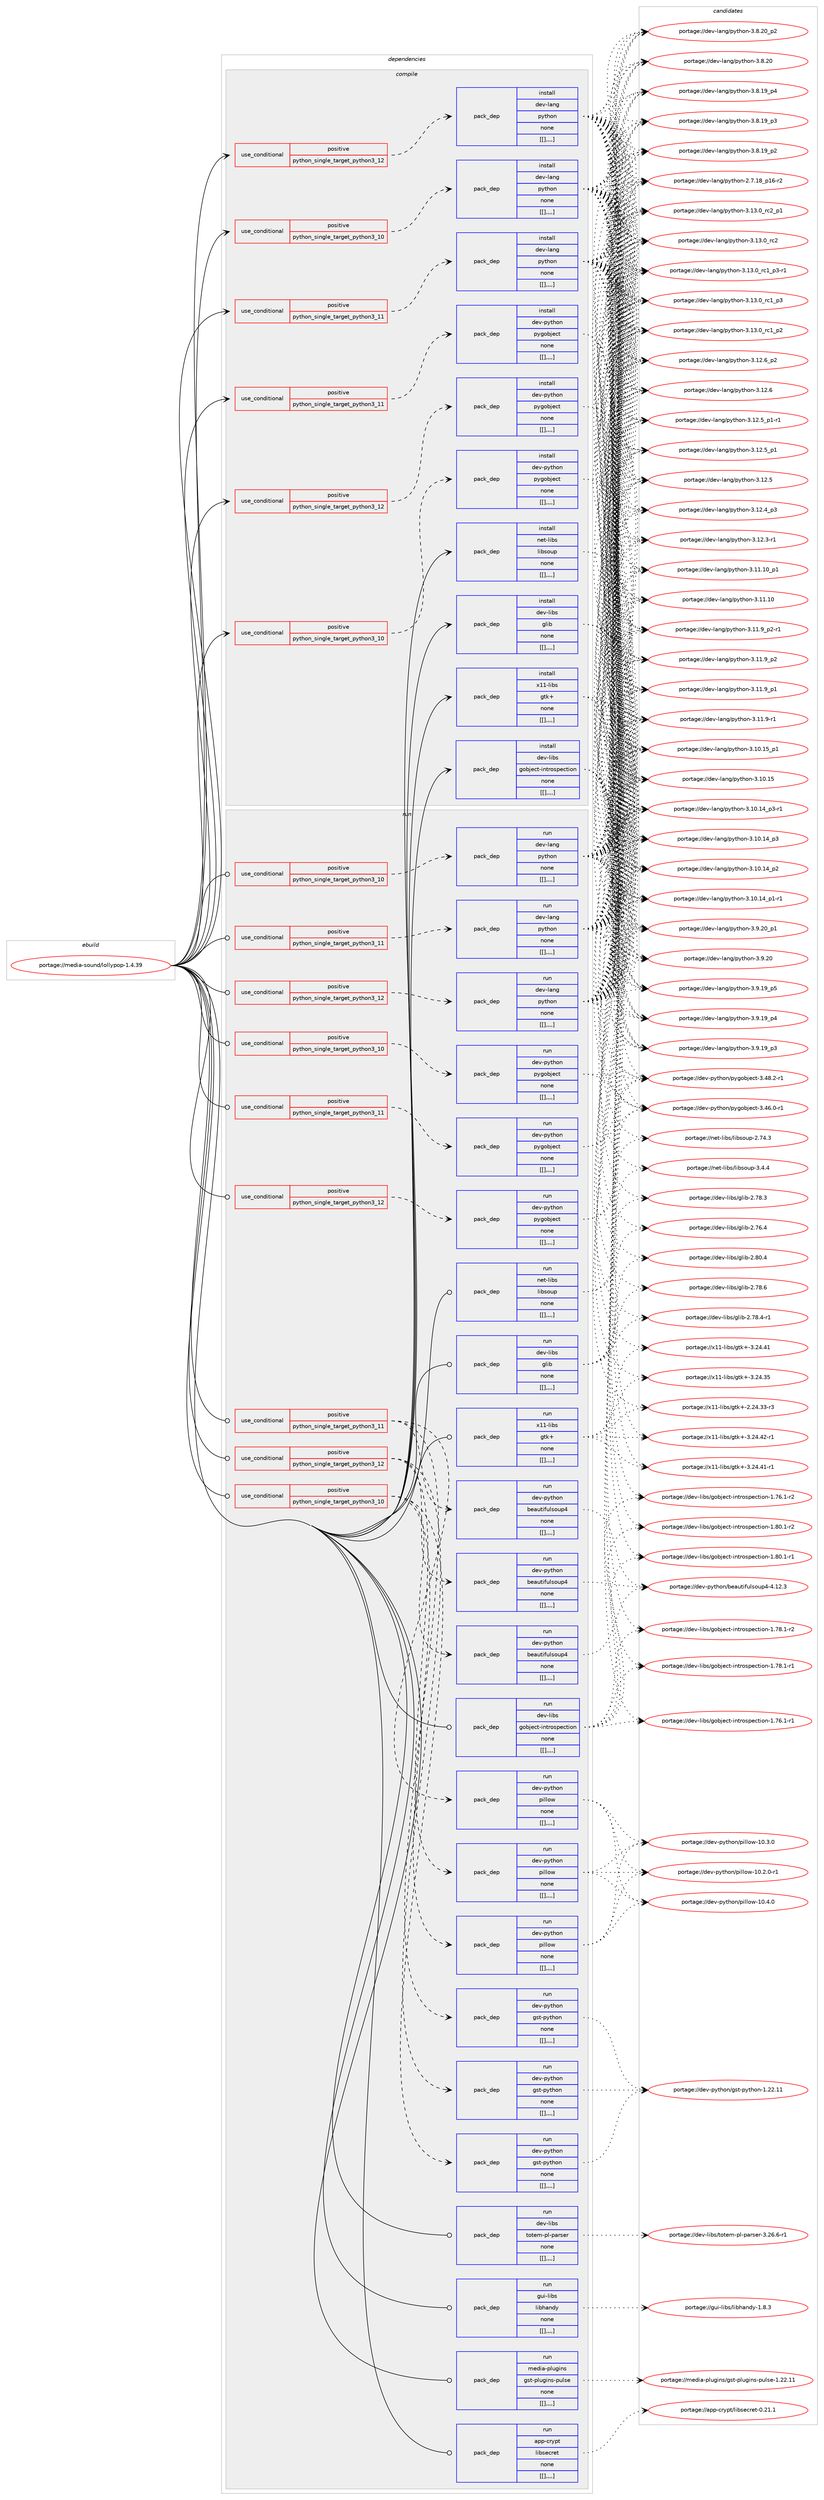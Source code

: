 digraph prolog {

# *************
# Graph options
# *************

newrank=true;
concentrate=true;
compound=true;
graph [rankdir=LR,fontname=Helvetica,fontsize=10,ranksep=1.5];#, ranksep=2.5, nodesep=0.2];
edge  [arrowhead=vee];
node  [fontname=Helvetica,fontsize=10];

# **********
# The ebuild
# **********

subgraph cluster_leftcol {
color=gray;
label=<<i>ebuild</i>>;
id [label="portage://media-sound/lollypop-1.4.39", color=red, width=4, href="../media-sound/lollypop-1.4.39.svg"];
}

# ****************
# The dependencies
# ****************

subgraph cluster_midcol {
color=gray;
label=<<i>dependencies</i>>;
subgraph cluster_compile {
fillcolor="#eeeeee";
style=filled;
label=<<i>compile</i>>;
subgraph cond84039 {
dependency327605 [label=<<TABLE BORDER="0" CELLBORDER="1" CELLSPACING="0" CELLPADDING="4"><TR><TD ROWSPAN="3" CELLPADDING="10">use_conditional</TD></TR><TR><TD>positive</TD></TR><TR><TD>python_single_target_python3_10</TD></TR></TABLE>>, shape=none, color=red];
subgraph pack241068 {
dependency327606 [label=<<TABLE BORDER="0" CELLBORDER="1" CELLSPACING="0" CELLPADDING="4" WIDTH="220"><TR><TD ROWSPAN="6" CELLPADDING="30">pack_dep</TD></TR><TR><TD WIDTH="110">install</TD></TR><TR><TD>dev-lang</TD></TR><TR><TD>python</TD></TR><TR><TD>none</TD></TR><TR><TD>[[],,,,]</TD></TR></TABLE>>, shape=none, color=blue];
}
dependency327605:e -> dependency327606:w [weight=20,style="dashed",arrowhead="vee"];
}
id:e -> dependency327605:w [weight=20,style="solid",arrowhead="vee"];
subgraph cond84040 {
dependency327607 [label=<<TABLE BORDER="0" CELLBORDER="1" CELLSPACING="0" CELLPADDING="4"><TR><TD ROWSPAN="3" CELLPADDING="10">use_conditional</TD></TR><TR><TD>positive</TD></TR><TR><TD>python_single_target_python3_10</TD></TR></TABLE>>, shape=none, color=red];
subgraph pack241069 {
dependency327608 [label=<<TABLE BORDER="0" CELLBORDER="1" CELLSPACING="0" CELLPADDING="4" WIDTH="220"><TR><TD ROWSPAN="6" CELLPADDING="30">pack_dep</TD></TR><TR><TD WIDTH="110">install</TD></TR><TR><TD>dev-python</TD></TR><TR><TD>pygobject</TD></TR><TR><TD>none</TD></TR><TR><TD>[[],,,,]</TD></TR></TABLE>>, shape=none, color=blue];
}
dependency327607:e -> dependency327608:w [weight=20,style="dashed",arrowhead="vee"];
}
id:e -> dependency327607:w [weight=20,style="solid",arrowhead="vee"];
subgraph cond84041 {
dependency327609 [label=<<TABLE BORDER="0" CELLBORDER="1" CELLSPACING="0" CELLPADDING="4"><TR><TD ROWSPAN="3" CELLPADDING="10">use_conditional</TD></TR><TR><TD>positive</TD></TR><TR><TD>python_single_target_python3_11</TD></TR></TABLE>>, shape=none, color=red];
subgraph pack241070 {
dependency327610 [label=<<TABLE BORDER="0" CELLBORDER="1" CELLSPACING="0" CELLPADDING="4" WIDTH="220"><TR><TD ROWSPAN="6" CELLPADDING="30">pack_dep</TD></TR><TR><TD WIDTH="110">install</TD></TR><TR><TD>dev-lang</TD></TR><TR><TD>python</TD></TR><TR><TD>none</TD></TR><TR><TD>[[],,,,]</TD></TR></TABLE>>, shape=none, color=blue];
}
dependency327609:e -> dependency327610:w [weight=20,style="dashed",arrowhead="vee"];
}
id:e -> dependency327609:w [weight=20,style="solid",arrowhead="vee"];
subgraph cond84042 {
dependency327611 [label=<<TABLE BORDER="0" CELLBORDER="1" CELLSPACING="0" CELLPADDING="4"><TR><TD ROWSPAN="3" CELLPADDING="10">use_conditional</TD></TR><TR><TD>positive</TD></TR><TR><TD>python_single_target_python3_11</TD></TR></TABLE>>, shape=none, color=red];
subgraph pack241071 {
dependency327612 [label=<<TABLE BORDER="0" CELLBORDER="1" CELLSPACING="0" CELLPADDING="4" WIDTH="220"><TR><TD ROWSPAN="6" CELLPADDING="30">pack_dep</TD></TR><TR><TD WIDTH="110">install</TD></TR><TR><TD>dev-python</TD></TR><TR><TD>pygobject</TD></TR><TR><TD>none</TD></TR><TR><TD>[[],,,,]</TD></TR></TABLE>>, shape=none, color=blue];
}
dependency327611:e -> dependency327612:w [weight=20,style="dashed",arrowhead="vee"];
}
id:e -> dependency327611:w [weight=20,style="solid",arrowhead="vee"];
subgraph cond84043 {
dependency327613 [label=<<TABLE BORDER="0" CELLBORDER="1" CELLSPACING="0" CELLPADDING="4"><TR><TD ROWSPAN="3" CELLPADDING="10">use_conditional</TD></TR><TR><TD>positive</TD></TR><TR><TD>python_single_target_python3_12</TD></TR></TABLE>>, shape=none, color=red];
subgraph pack241072 {
dependency327614 [label=<<TABLE BORDER="0" CELLBORDER="1" CELLSPACING="0" CELLPADDING="4" WIDTH="220"><TR><TD ROWSPAN="6" CELLPADDING="30">pack_dep</TD></TR><TR><TD WIDTH="110">install</TD></TR><TR><TD>dev-lang</TD></TR><TR><TD>python</TD></TR><TR><TD>none</TD></TR><TR><TD>[[],,,,]</TD></TR></TABLE>>, shape=none, color=blue];
}
dependency327613:e -> dependency327614:w [weight=20,style="dashed",arrowhead="vee"];
}
id:e -> dependency327613:w [weight=20,style="solid",arrowhead="vee"];
subgraph cond84044 {
dependency327615 [label=<<TABLE BORDER="0" CELLBORDER="1" CELLSPACING="0" CELLPADDING="4"><TR><TD ROWSPAN="3" CELLPADDING="10">use_conditional</TD></TR><TR><TD>positive</TD></TR><TR><TD>python_single_target_python3_12</TD></TR></TABLE>>, shape=none, color=red];
subgraph pack241073 {
dependency327616 [label=<<TABLE BORDER="0" CELLBORDER="1" CELLSPACING="0" CELLPADDING="4" WIDTH="220"><TR><TD ROWSPAN="6" CELLPADDING="30">pack_dep</TD></TR><TR><TD WIDTH="110">install</TD></TR><TR><TD>dev-python</TD></TR><TR><TD>pygobject</TD></TR><TR><TD>none</TD></TR><TR><TD>[[],,,,]</TD></TR></TABLE>>, shape=none, color=blue];
}
dependency327615:e -> dependency327616:w [weight=20,style="dashed",arrowhead="vee"];
}
id:e -> dependency327615:w [weight=20,style="solid",arrowhead="vee"];
subgraph pack241074 {
dependency327617 [label=<<TABLE BORDER="0" CELLBORDER="1" CELLSPACING="0" CELLPADDING="4" WIDTH="220"><TR><TD ROWSPAN="6" CELLPADDING="30">pack_dep</TD></TR><TR><TD WIDTH="110">install</TD></TR><TR><TD>dev-libs</TD></TR><TR><TD>glib</TD></TR><TR><TD>none</TD></TR><TR><TD>[[],,,,]</TD></TR></TABLE>>, shape=none, color=blue];
}
id:e -> dependency327617:w [weight=20,style="solid",arrowhead="vee"];
subgraph pack241075 {
dependency327618 [label=<<TABLE BORDER="0" CELLBORDER="1" CELLSPACING="0" CELLPADDING="4" WIDTH="220"><TR><TD ROWSPAN="6" CELLPADDING="30">pack_dep</TD></TR><TR><TD WIDTH="110">install</TD></TR><TR><TD>dev-libs</TD></TR><TR><TD>gobject-introspection</TD></TR><TR><TD>none</TD></TR><TR><TD>[[],,,,]</TD></TR></TABLE>>, shape=none, color=blue];
}
id:e -> dependency327618:w [weight=20,style="solid",arrowhead="vee"];
subgraph pack241076 {
dependency327619 [label=<<TABLE BORDER="0" CELLBORDER="1" CELLSPACING="0" CELLPADDING="4" WIDTH="220"><TR><TD ROWSPAN="6" CELLPADDING="30">pack_dep</TD></TR><TR><TD WIDTH="110">install</TD></TR><TR><TD>net-libs</TD></TR><TR><TD>libsoup</TD></TR><TR><TD>none</TD></TR><TR><TD>[[],,,,]</TD></TR></TABLE>>, shape=none, color=blue];
}
id:e -> dependency327619:w [weight=20,style="solid",arrowhead="vee"];
subgraph pack241077 {
dependency327620 [label=<<TABLE BORDER="0" CELLBORDER="1" CELLSPACING="0" CELLPADDING="4" WIDTH="220"><TR><TD ROWSPAN="6" CELLPADDING="30">pack_dep</TD></TR><TR><TD WIDTH="110">install</TD></TR><TR><TD>x11-libs</TD></TR><TR><TD>gtk+</TD></TR><TR><TD>none</TD></TR><TR><TD>[[],,,,]</TD></TR></TABLE>>, shape=none, color=blue];
}
id:e -> dependency327620:w [weight=20,style="solid",arrowhead="vee"];
}
subgraph cluster_compileandrun {
fillcolor="#eeeeee";
style=filled;
label=<<i>compile and run</i>>;
}
subgraph cluster_run {
fillcolor="#eeeeee";
style=filled;
label=<<i>run</i>>;
subgraph cond84045 {
dependency327621 [label=<<TABLE BORDER="0" CELLBORDER="1" CELLSPACING="0" CELLPADDING="4"><TR><TD ROWSPAN="3" CELLPADDING="10">use_conditional</TD></TR><TR><TD>positive</TD></TR><TR><TD>python_single_target_python3_10</TD></TR></TABLE>>, shape=none, color=red];
subgraph pack241078 {
dependency327622 [label=<<TABLE BORDER="0" CELLBORDER="1" CELLSPACING="0" CELLPADDING="4" WIDTH="220"><TR><TD ROWSPAN="6" CELLPADDING="30">pack_dep</TD></TR><TR><TD WIDTH="110">run</TD></TR><TR><TD>dev-lang</TD></TR><TR><TD>python</TD></TR><TR><TD>none</TD></TR><TR><TD>[[],,,,]</TD></TR></TABLE>>, shape=none, color=blue];
}
dependency327621:e -> dependency327622:w [weight=20,style="dashed",arrowhead="vee"];
}
id:e -> dependency327621:w [weight=20,style="solid",arrowhead="odot"];
subgraph cond84046 {
dependency327623 [label=<<TABLE BORDER="0" CELLBORDER="1" CELLSPACING="0" CELLPADDING="4"><TR><TD ROWSPAN="3" CELLPADDING="10">use_conditional</TD></TR><TR><TD>positive</TD></TR><TR><TD>python_single_target_python3_10</TD></TR></TABLE>>, shape=none, color=red];
subgraph pack241079 {
dependency327624 [label=<<TABLE BORDER="0" CELLBORDER="1" CELLSPACING="0" CELLPADDING="4" WIDTH="220"><TR><TD ROWSPAN="6" CELLPADDING="30">pack_dep</TD></TR><TR><TD WIDTH="110">run</TD></TR><TR><TD>dev-python</TD></TR><TR><TD>beautifulsoup4</TD></TR><TR><TD>none</TD></TR><TR><TD>[[],,,,]</TD></TR></TABLE>>, shape=none, color=blue];
}
dependency327623:e -> dependency327624:w [weight=20,style="dashed",arrowhead="vee"];
subgraph pack241080 {
dependency327625 [label=<<TABLE BORDER="0" CELLBORDER="1" CELLSPACING="0" CELLPADDING="4" WIDTH="220"><TR><TD ROWSPAN="6" CELLPADDING="30">pack_dep</TD></TR><TR><TD WIDTH="110">run</TD></TR><TR><TD>dev-python</TD></TR><TR><TD>gst-python</TD></TR><TR><TD>none</TD></TR><TR><TD>[[],,,,]</TD></TR></TABLE>>, shape=none, color=blue];
}
dependency327623:e -> dependency327625:w [weight=20,style="dashed",arrowhead="vee"];
subgraph pack241081 {
dependency327626 [label=<<TABLE BORDER="0" CELLBORDER="1" CELLSPACING="0" CELLPADDING="4" WIDTH="220"><TR><TD ROWSPAN="6" CELLPADDING="30">pack_dep</TD></TR><TR><TD WIDTH="110">run</TD></TR><TR><TD>dev-python</TD></TR><TR><TD>pillow</TD></TR><TR><TD>none</TD></TR><TR><TD>[[],,,,]</TD></TR></TABLE>>, shape=none, color=blue];
}
dependency327623:e -> dependency327626:w [weight=20,style="dashed",arrowhead="vee"];
}
id:e -> dependency327623:w [weight=20,style="solid",arrowhead="odot"];
subgraph cond84047 {
dependency327627 [label=<<TABLE BORDER="0" CELLBORDER="1" CELLSPACING="0" CELLPADDING="4"><TR><TD ROWSPAN="3" CELLPADDING="10">use_conditional</TD></TR><TR><TD>positive</TD></TR><TR><TD>python_single_target_python3_10</TD></TR></TABLE>>, shape=none, color=red];
subgraph pack241082 {
dependency327628 [label=<<TABLE BORDER="0" CELLBORDER="1" CELLSPACING="0" CELLPADDING="4" WIDTH="220"><TR><TD ROWSPAN="6" CELLPADDING="30">pack_dep</TD></TR><TR><TD WIDTH="110">run</TD></TR><TR><TD>dev-python</TD></TR><TR><TD>pygobject</TD></TR><TR><TD>none</TD></TR><TR><TD>[[],,,,]</TD></TR></TABLE>>, shape=none, color=blue];
}
dependency327627:e -> dependency327628:w [weight=20,style="dashed",arrowhead="vee"];
}
id:e -> dependency327627:w [weight=20,style="solid",arrowhead="odot"];
subgraph cond84048 {
dependency327629 [label=<<TABLE BORDER="0" CELLBORDER="1" CELLSPACING="0" CELLPADDING="4"><TR><TD ROWSPAN="3" CELLPADDING="10">use_conditional</TD></TR><TR><TD>positive</TD></TR><TR><TD>python_single_target_python3_11</TD></TR></TABLE>>, shape=none, color=red];
subgraph pack241083 {
dependency327630 [label=<<TABLE BORDER="0" CELLBORDER="1" CELLSPACING="0" CELLPADDING="4" WIDTH="220"><TR><TD ROWSPAN="6" CELLPADDING="30">pack_dep</TD></TR><TR><TD WIDTH="110">run</TD></TR><TR><TD>dev-lang</TD></TR><TR><TD>python</TD></TR><TR><TD>none</TD></TR><TR><TD>[[],,,,]</TD></TR></TABLE>>, shape=none, color=blue];
}
dependency327629:e -> dependency327630:w [weight=20,style="dashed",arrowhead="vee"];
}
id:e -> dependency327629:w [weight=20,style="solid",arrowhead="odot"];
subgraph cond84049 {
dependency327631 [label=<<TABLE BORDER="0" CELLBORDER="1" CELLSPACING="0" CELLPADDING="4"><TR><TD ROWSPAN="3" CELLPADDING="10">use_conditional</TD></TR><TR><TD>positive</TD></TR><TR><TD>python_single_target_python3_11</TD></TR></TABLE>>, shape=none, color=red];
subgraph pack241084 {
dependency327632 [label=<<TABLE BORDER="0" CELLBORDER="1" CELLSPACING="0" CELLPADDING="4" WIDTH="220"><TR><TD ROWSPAN="6" CELLPADDING="30">pack_dep</TD></TR><TR><TD WIDTH="110">run</TD></TR><TR><TD>dev-python</TD></TR><TR><TD>beautifulsoup4</TD></TR><TR><TD>none</TD></TR><TR><TD>[[],,,,]</TD></TR></TABLE>>, shape=none, color=blue];
}
dependency327631:e -> dependency327632:w [weight=20,style="dashed",arrowhead="vee"];
subgraph pack241085 {
dependency327633 [label=<<TABLE BORDER="0" CELLBORDER="1" CELLSPACING="0" CELLPADDING="4" WIDTH="220"><TR><TD ROWSPAN="6" CELLPADDING="30">pack_dep</TD></TR><TR><TD WIDTH="110">run</TD></TR><TR><TD>dev-python</TD></TR><TR><TD>gst-python</TD></TR><TR><TD>none</TD></TR><TR><TD>[[],,,,]</TD></TR></TABLE>>, shape=none, color=blue];
}
dependency327631:e -> dependency327633:w [weight=20,style="dashed",arrowhead="vee"];
subgraph pack241086 {
dependency327634 [label=<<TABLE BORDER="0" CELLBORDER="1" CELLSPACING="0" CELLPADDING="4" WIDTH="220"><TR><TD ROWSPAN="6" CELLPADDING="30">pack_dep</TD></TR><TR><TD WIDTH="110">run</TD></TR><TR><TD>dev-python</TD></TR><TR><TD>pillow</TD></TR><TR><TD>none</TD></TR><TR><TD>[[],,,,]</TD></TR></TABLE>>, shape=none, color=blue];
}
dependency327631:e -> dependency327634:w [weight=20,style="dashed",arrowhead="vee"];
}
id:e -> dependency327631:w [weight=20,style="solid",arrowhead="odot"];
subgraph cond84050 {
dependency327635 [label=<<TABLE BORDER="0" CELLBORDER="1" CELLSPACING="0" CELLPADDING="4"><TR><TD ROWSPAN="3" CELLPADDING="10">use_conditional</TD></TR><TR><TD>positive</TD></TR><TR><TD>python_single_target_python3_11</TD></TR></TABLE>>, shape=none, color=red];
subgraph pack241087 {
dependency327636 [label=<<TABLE BORDER="0" CELLBORDER="1" CELLSPACING="0" CELLPADDING="4" WIDTH="220"><TR><TD ROWSPAN="6" CELLPADDING="30">pack_dep</TD></TR><TR><TD WIDTH="110">run</TD></TR><TR><TD>dev-python</TD></TR><TR><TD>pygobject</TD></TR><TR><TD>none</TD></TR><TR><TD>[[],,,,]</TD></TR></TABLE>>, shape=none, color=blue];
}
dependency327635:e -> dependency327636:w [weight=20,style="dashed",arrowhead="vee"];
}
id:e -> dependency327635:w [weight=20,style="solid",arrowhead="odot"];
subgraph cond84051 {
dependency327637 [label=<<TABLE BORDER="0" CELLBORDER="1" CELLSPACING="0" CELLPADDING="4"><TR><TD ROWSPAN="3" CELLPADDING="10">use_conditional</TD></TR><TR><TD>positive</TD></TR><TR><TD>python_single_target_python3_12</TD></TR></TABLE>>, shape=none, color=red];
subgraph pack241088 {
dependency327638 [label=<<TABLE BORDER="0" CELLBORDER="1" CELLSPACING="0" CELLPADDING="4" WIDTH="220"><TR><TD ROWSPAN="6" CELLPADDING="30">pack_dep</TD></TR><TR><TD WIDTH="110">run</TD></TR><TR><TD>dev-lang</TD></TR><TR><TD>python</TD></TR><TR><TD>none</TD></TR><TR><TD>[[],,,,]</TD></TR></TABLE>>, shape=none, color=blue];
}
dependency327637:e -> dependency327638:w [weight=20,style="dashed",arrowhead="vee"];
}
id:e -> dependency327637:w [weight=20,style="solid",arrowhead="odot"];
subgraph cond84052 {
dependency327639 [label=<<TABLE BORDER="0" CELLBORDER="1" CELLSPACING="0" CELLPADDING="4"><TR><TD ROWSPAN="3" CELLPADDING="10">use_conditional</TD></TR><TR><TD>positive</TD></TR><TR><TD>python_single_target_python3_12</TD></TR></TABLE>>, shape=none, color=red];
subgraph pack241089 {
dependency327640 [label=<<TABLE BORDER="0" CELLBORDER="1" CELLSPACING="0" CELLPADDING="4" WIDTH="220"><TR><TD ROWSPAN="6" CELLPADDING="30">pack_dep</TD></TR><TR><TD WIDTH="110">run</TD></TR><TR><TD>dev-python</TD></TR><TR><TD>beautifulsoup4</TD></TR><TR><TD>none</TD></TR><TR><TD>[[],,,,]</TD></TR></TABLE>>, shape=none, color=blue];
}
dependency327639:e -> dependency327640:w [weight=20,style="dashed",arrowhead="vee"];
subgraph pack241090 {
dependency327641 [label=<<TABLE BORDER="0" CELLBORDER="1" CELLSPACING="0" CELLPADDING="4" WIDTH="220"><TR><TD ROWSPAN="6" CELLPADDING="30">pack_dep</TD></TR><TR><TD WIDTH="110">run</TD></TR><TR><TD>dev-python</TD></TR><TR><TD>gst-python</TD></TR><TR><TD>none</TD></TR><TR><TD>[[],,,,]</TD></TR></TABLE>>, shape=none, color=blue];
}
dependency327639:e -> dependency327641:w [weight=20,style="dashed",arrowhead="vee"];
subgraph pack241091 {
dependency327642 [label=<<TABLE BORDER="0" CELLBORDER="1" CELLSPACING="0" CELLPADDING="4" WIDTH="220"><TR><TD ROWSPAN="6" CELLPADDING="30">pack_dep</TD></TR><TR><TD WIDTH="110">run</TD></TR><TR><TD>dev-python</TD></TR><TR><TD>pillow</TD></TR><TR><TD>none</TD></TR><TR><TD>[[],,,,]</TD></TR></TABLE>>, shape=none, color=blue];
}
dependency327639:e -> dependency327642:w [weight=20,style="dashed",arrowhead="vee"];
}
id:e -> dependency327639:w [weight=20,style="solid",arrowhead="odot"];
subgraph cond84053 {
dependency327643 [label=<<TABLE BORDER="0" CELLBORDER="1" CELLSPACING="0" CELLPADDING="4"><TR><TD ROWSPAN="3" CELLPADDING="10">use_conditional</TD></TR><TR><TD>positive</TD></TR><TR><TD>python_single_target_python3_12</TD></TR></TABLE>>, shape=none, color=red];
subgraph pack241092 {
dependency327644 [label=<<TABLE BORDER="0" CELLBORDER="1" CELLSPACING="0" CELLPADDING="4" WIDTH="220"><TR><TD ROWSPAN="6" CELLPADDING="30">pack_dep</TD></TR><TR><TD WIDTH="110">run</TD></TR><TR><TD>dev-python</TD></TR><TR><TD>pygobject</TD></TR><TR><TD>none</TD></TR><TR><TD>[[],,,,]</TD></TR></TABLE>>, shape=none, color=blue];
}
dependency327643:e -> dependency327644:w [weight=20,style="dashed",arrowhead="vee"];
}
id:e -> dependency327643:w [weight=20,style="solid",arrowhead="odot"];
subgraph pack241093 {
dependency327645 [label=<<TABLE BORDER="0" CELLBORDER="1" CELLSPACING="0" CELLPADDING="4" WIDTH="220"><TR><TD ROWSPAN="6" CELLPADDING="30">pack_dep</TD></TR><TR><TD WIDTH="110">run</TD></TR><TR><TD>app-crypt</TD></TR><TR><TD>libsecret</TD></TR><TR><TD>none</TD></TR><TR><TD>[[],,,,]</TD></TR></TABLE>>, shape=none, color=blue];
}
id:e -> dependency327645:w [weight=20,style="solid",arrowhead="odot"];
subgraph pack241094 {
dependency327646 [label=<<TABLE BORDER="0" CELLBORDER="1" CELLSPACING="0" CELLPADDING="4" WIDTH="220"><TR><TD ROWSPAN="6" CELLPADDING="30">pack_dep</TD></TR><TR><TD WIDTH="110">run</TD></TR><TR><TD>dev-libs</TD></TR><TR><TD>glib</TD></TR><TR><TD>none</TD></TR><TR><TD>[[],,,,]</TD></TR></TABLE>>, shape=none, color=blue];
}
id:e -> dependency327646:w [weight=20,style="solid",arrowhead="odot"];
subgraph pack241095 {
dependency327647 [label=<<TABLE BORDER="0" CELLBORDER="1" CELLSPACING="0" CELLPADDING="4" WIDTH="220"><TR><TD ROWSPAN="6" CELLPADDING="30">pack_dep</TD></TR><TR><TD WIDTH="110">run</TD></TR><TR><TD>dev-libs</TD></TR><TR><TD>gobject-introspection</TD></TR><TR><TD>none</TD></TR><TR><TD>[[],,,,]</TD></TR></TABLE>>, shape=none, color=blue];
}
id:e -> dependency327647:w [weight=20,style="solid",arrowhead="odot"];
subgraph pack241096 {
dependency327648 [label=<<TABLE BORDER="0" CELLBORDER="1" CELLSPACING="0" CELLPADDING="4" WIDTH="220"><TR><TD ROWSPAN="6" CELLPADDING="30">pack_dep</TD></TR><TR><TD WIDTH="110">run</TD></TR><TR><TD>dev-libs</TD></TR><TR><TD>totem-pl-parser</TD></TR><TR><TD>none</TD></TR><TR><TD>[[],,,,]</TD></TR></TABLE>>, shape=none, color=blue];
}
id:e -> dependency327648:w [weight=20,style="solid",arrowhead="odot"];
subgraph pack241097 {
dependency327649 [label=<<TABLE BORDER="0" CELLBORDER="1" CELLSPACING="0" CELLPADDING="4" WIDTH="220"><TR><TD ROWSPAN="6" CELLPADDING="30">pack_dep</TD></TR><TR><TD WIDTH="110">run</TD></TR><TR><TD>gui-libs</TD></TR><TR><TD>libhandy</TD></TR><TR><TD>none</TD></TR><TR><TD>[[],,,,]</TD></TR></TABLE>>, shape=none, color=blue];
}
id:e -> dependency327649:w [weight=20,style="solid",arrowhead="odot"];
subgraph pack241098 {
dependency327650 [label=<<TABLE BORDER="0" CELLBORDER="1" CELLSPACING="0" CELLPADDING="4" WIDTH="220"><TR><TD ROWSPAN="6" CELLPADDING="30">pack_dep</TD></TR><TR><TD WIDTH="110">run</TD></TR><TR><TD>media-plugins</TD></TR><TR><TD>gst-plugins-pulse</TD></TR><TR><TD>none</TD></TR><TR><TD>[[],,,,]</TD></TR></TABLE>>, shape=none, color=blue];
}
id:e -> dependency327650:w [weight=20,style="solid",arrowhead="odot"];
subgraph pack241099 {
dependency327651 [label=<<TABLE BORDER="0" CELLBORDER="1" CELLSPACING="0" CELLPADDING="4" WIDTH="220"><TR><TD ROWSPAN="6" CELLPADDING="30">pack_dep</TD></TR><TR><TD WIDTH="110">run</TD></TR><TR><TD>net-libs</TD></TR><TR><TD>libsoup</TD></TR><TR><TD>none</TD></TR><TR><TD>[[],,,,]</TD></TR></TABLE>>, shape=none, color=blue];
}
id:e -> dependency327651:w [weight=20,style="solid",arrowhead="odot"];
subgraph pack241100 {
dependency327652 [label=<<TABLE BORDER="0" CELLBORDER="1" CELLSPACING="0" CELLPADDING="4" WIDTH="220"><TR><TD ROWSPAN="6" CELLPADDING="30">pack_dep</TD></TR><TR><TD WIDTH="110">run</TD></TR><TR><TD>x11-libs</TD></TR><TR><TD>gtk+</TD></TR><TR><TD>none</TD></TR><TR><TD>[[],,,,]</TD></TR></TABLE>>, shape=none, color=blue];
}
id:e -> dependency327652:w [weight=20,style="solid",arrowhead="odot"];
}
}

# **************
# The candidates
# **************

subgraph cluster_choices {
rank=same;
color=gray;
label=<<i>candidates</i>>;

subgraph choice241068 {
color=black;
nodesep=1;
choice100101118451089711010347112121116104111110455146495146489511499509511249 [label="portage://dev-lang/python-3.13.0_rc2_p1", color=red, width=4,href="../dev-lang/python-3.13.0_rc2_p1.svg"];
choice10010111845108971101034711212111610411111045514649514648951149950 [label="portage://dev-lang/python-3.13.0_rc2", color=red, width=4,href="../dev-lang/python-3.13.0_rc2.svg"];
choice1001011184510897110103471121211161041111104551464951464895114994995112514511449 [label="portage://dev-lang/python-3.13.0_rc1_p3-r1", color=red, width=4,href="../dev-lang/python-3.13.0_rc1_p3-r1.svg"];
choice100101118451089711010347112121116104111110455146495146489511499499511251 [label="portage://dev-lang/python-3.13.0_rc1_p3", color=red, width=4,href="../dev-lang/python-3.13.0_rc1_p3.svg"];
choice100101118451089711010347112121116104111110455146495146489511499499511250 [label="portage://dev-lang/python-3.13.0_rc1_p2", color=red, width=4,href="../dev-lang/python-3.13.0_rc1_p2.svg"];
choice100101118451089711010347112121116104111110455146495046549511250 [label="portage://dev-lang/python-3.12.6_p2", color=red, width=4,href="../dev-lang/python-3.12.6_p2.svg"];
choice10010111845108971101034711212111610411111045514649504654 [label="portage://dev-lang/python-3.12.6", color=red, width=4,href="../dev-lang/python-3.12.6.svg"];
choice1001011184510897110103471121211161041111104551464950465395112494511449 [label="portage://dev-lang/python-3.12.5_p1-r1", color=red, width=4,href="../dev-lang/python-3.12.5_p1-r1.svg"];
choice100101118451089711010347112121116104111110455146495046539511249 [label="portage://dev-lang/python-3.12.5_p1", color=red, width=4,href="../dev-lang/python-3.12.5_p1.svg"];
choice10010111845108971101034711212111610411111045514649504653 [label="portage://dev-lang/python-3.12.5", color=red, width=4,href="../dev-lang/python-3.12.5.svg"];
choice100101118451089711010347112121116104111110455146495046529511251 [label="portage://dev-lang/python-3.12.4_p3", color=red, width=4,href="../dev-lang/python-3.12.4_p3.svg"];
choice100101118451089711010347112121116104111110455146495046514511449 [label="portage://dev-lang/python-3.12.3-r1", color=red, width=4,href="../dev-lang/python-3.12.3-r1.svg"];
choice10010111845108971101034711212111610411111045514649494649489511249 [label="portage://dev-lang/python-3.11.10_p1", color=red, width=4,href="../dev-lang/python-3.11.10_p1.svg"];
choice1001011184510897110103471121211161041111104551464949464948 [label="portage://dev-lang/python-3.11.10", color=red, width=4,href="../dev-lang/python-3.11.10.svg"];
choice1001011184510897110103471121211161041111104551464949465795112504511449 [label="portage://dev-lang/python-3.11.9_p2-r1", color=red, width=4,href="../dev-lang/python-3.11.9_p2-r1.svg"];
choice100101118451089711010347112121116104111110455146494946579511250 [label="portage://dev-lang/python-3.11.9_p2", color=red, width=4,href="../dev-lang/python-3.11.9_p2.svg"];
choice100101118451089711010347112121116104111110455146494946579511249 [label="portage://dev-lang/python-3.11.9_p1", color=red, width=4,href="../dev-lang/python-3.11.9_p1.svg"];
choice100101118451089711010347112121116104111110455146494946574511449 [label="portage://dev-lang/python-3.11.9-r1", color=red, width=4,href="../dev-lang/python-3.11.9-r1.svg"];
choice10010111845108971101034711212111610411111045514649484649539511249 [label="portage://dev-lang/python-3.10.15_p1", color=red, width=4,href="../dev-lang/python-3.10.15_p1.svg"];
choice1001011184510897110103471121211161041111104551464948464953 [label="portage://dev-lang/python-3.10.15", color=red, width=4,href="../dev-lang/python-3.10.15.svg"];
choice100101118451089711010347112121116104111110455146494846495295112514511449 [label="portage://dev-lang/python-3.10.14_p3-r1", color=red, width=4,href="../dev-lang/python-3.10.14_p3-r1.svg"];
choice10010111845108971101034711212111610411111045514649484649529511251 [label="portage://dev-lang/python-3.10.14_p3", color=red, width=4,href="../dev-lang/python-3.10.14_p3.svg"];
choice10010111845108971101034711212111610411111045514649484649529511250 [label="portage://dev-lang/python-3.10.14_p2", color=red, width=4,href="../dev-lang/python-3.10.14_p2.svg"];
choice100101118451089711010347112121116104111110455146494846495295112494511449 [label="portage://dev-lang/python-3.10.14_p1-r1", color=red, width=4,href="../dev-lang/python-3.10.14_p1-r1.svg"];
choice100101118451089711010347112121116104111110455146574650489511249 [label="portage://dev-lang/python-3.9.20_p1", color=red, width=4,href="../dev-lang/python-3.9.20_p1.svg"];
choice10010111845108971101034711212111610411111045514657465048 [label="portage://dev-lang/python-3.9.20", color=red, width=4,href="../dev-lang/python-3.9.20.svg"];
choice100101118451089711010347112121116104111110455146574649579511253 [label="portage://dev-lang/python-3.9.19_p5", color=red, width=4,href="../dev-lang/python-3.9.19_p5.svg"];
choice100101118451089711010347112121116104111110455146574649579511252 [label="portage://dev-lang/python-3.9.19_p4", color=red, width=4,href="../dev-lang/python-3.9.19_p4.svg"];
choice100101118451089711010347112121116104111110455146574649579511251 [label="portage://dev-lang/python-3.9.19_p3", color=red, width=4,href="../dev-lang/python-3.9.19_p3.svg"];
choice100101118451089711010347112121116104111110455146564650489511250 [label="portage://dev-lang/python-3.8.20_p2", color=red, width=4,href="../dev-lang/python-3.8.20_p2.svg"];
choice10010111845108971101034711212111610411111045514656465048 [label="portage://dev-lang/python-3.8.20", color=red, width=4,href="../dev-lang/python-3.8.20.svg"];
choice100101118451089711010347112121116104111110455146564649579511252 [label="portage://dev-lang/python-3.8.19_p4", color=red, width=4,href="../dev-lang/python-3.8.19_p4.svg"];
choice100101118451089711010347112121116104111110455146564649579511251 [label="portage://dev-lang/python-3.8.19_p3", color=red, width=4,href="../dev-lang/python-3.8.19_p3.svg"];
choice100101118451089711010347112121116104111110455146564649579511250 [label="portage://dev-lang/python-3.8.19_p2", color=red, width=4,href="../dev-lang/python-3.8.19_p2.svg"];
choice100101118451089711010347112121116104111110455046554649569511249544511450 [label="portage://dev-lang/python-2.7.18_p16-r2", color=red, width=4,href="../dev-lang/python-2.7.18_p16-r2.svg"];
dependency327606:e -> choice100101118451089711010347112121116104111110455146495146489511499509511249:w [style=dotted,weight="100"];
dependency327606:e -> choice10010111845108971101034711212111610411111045514649514648951149950:w [style=dotted,weight="100"];
dependency327606:e -> choice1001011184510897110103471121211161041111104551464951464895114994995112514511449:w [style=dotted,weight="100"];
dependency327606:e -> choice100101118451089711010347112121116104111110455146495146489511499499511251:w [style=dotted,weight="100"];
dependency327606:e -> choice100101118451089711010347112121116104111110455146495146489511499499511250:w [style=dotted,weight="100"];
dependency327606:e -> choice100101118451089711010347112121116104111110455146495046549511250:w [style=dotted,weight="100"];
dependency327606:e -> choice10010111845108971101034711212111610411111045514649504654:w [style=dotted,weight="100"];
dependency327606:e -> choice1001011184510897110103471121211161041111104551464950465395112494511449:w [style=dotted,weight="100"];
dependency327606:e -> choice100101118451089711010347112121116104111110455146495046539511249:w [style=dotted,weight="100"];
dependency327606:e -> choice10010111845108971101034711212111610411111045514649504653:w [style=dotted,weight="100"];
dependency327606:e -> choice100101118451089711010347112121116104111110455146495046529511251:w [style=dotted,weight="100"];
dependency327606:e -> choice100101118451089711010347112121116104111110455146495046514511449:w [style=dotted,weight="100"];
dependency327606:e -> choice10010111845108971101034711212111610411111045514649494649489511249:w [style=dotted,weight="100"];
dependency327606:e -> choice1001011184510897110103471121211161041111104551464949464948:w [style=dotted,weight="100"];
dependency327606:e -> choice1001011184510897110103471121211161041111104551464949465795112504511449:w [style=dotted,weight="100"];
dependency327606:e -> choice100101118451089711010347112121116104111110455146494946579511250:w [style=dotted,weight="100"];
dependency327606:e -> choice100101118451089711010347112121116104111110455146494946579511249:w [style=dotted,weight="100"];
dependency327606:e -> choice100101118451089711010347112121116104111110455146494946574511449:w [style=dotted,weight="100"];
dependency327606:e -> choice10010111845108971101034711212111610411111045514649484649539511249:w [style=dotted,weight="100"];
dependency327606:e -> choice1001011184510897110103471121211161041111104551464948464953:w [style=dotted,weight="100"];
dependency327606:e -> choice100101118451089711010347112121116104111110455146494846495295112514511449:w [style=dotted,weight="100"];
dependency327606:e -> choice10010111845108971101034711212111610411111045514649484649529511251:w [style=dotted,weight="100"];
dependency327606:e -> choice10010111845108971101034711212111610411111045514649484649529511250:w [style=dotted,weight="100"];
dependency327606:e -> choice100101118451089711010347112121116104111110455146494846495295112494511449:w [style=dotted,weight="100"];
dependency327606:e -> choice100101118451089711010347112121116104111110455146574650489511249:w [style=dotted,weight="100"];
dependency327606:e -> choice10010111845108971101034711212111610411111045514657465048:w [style=dotted,weight="100"];
dependency327606:e -> choice100101118451089711010347112121116104111110455146574649579511253:w [style=dotted,weight="100"];
dependency327606:e -> choice100101118451089711010347112121116104111110455146574649579511252:w [style=dotted,weight="100"];
dependency327606:e -> choice100101118451089711010347112121116104111110455146574649579511251:w [style=dotted,weight="100"];
dependency327606:e -> choice100101118451089711010347112121116104111110455146564650489511250:w [style=dotted,weight="100"];
dependency327606:e -> choice10010111845108971101034711212111610411111045514656465048:w [style=dotted,weight="100"];
dependency327606:e -> choice100101118451089711010347112121116104111110455146564649579511252:w [style=dotted,weight="100"];
dependency327606:e -> choice100101118451089711010347112121116104111110455146564649579511251:w [style=dotted,weight="100"];
dependency327606:e -> choice100101118451089711010347112121116104111110455146564649579511250:w [style=dotted,weight="100"];
dependency327606:e -> choice100101118451089711010347112121116104111110455046554649569511249544511450:w [style=dotted,weight="100"];
}
subgraph choice241069 {
color=black;
nodesep=1;
choice10010111845112121116104111110471121211031119810610199116455146525646504511449 [label="portage://dev-python/pygobject-3.48.2-r1", color=red, width=4,href="../dev-python/pygobject-3.48.2-r1.svg"];
choice10010111845112121116104111110471121211031119810610199116455146525446484511449 [label="portage://dev-python/pygobject-3.46.0-r1", color=red, width=4,href="../dev-python/pygobject-3.46.0-r1.svg"];
dependency327608:e -> choice10010111845112121116104111110471121211031119810610199116455146525646504511449:w [style=dotted,weight="100"];
dependency327608:e -> choice10010111845112121116104111110471121211031119810610199116455146525446484511449:w [style=dotted,weight="100"];
}
subgraph choice241070 {
color=black;
nodesep=1;
choice100101118451089711010347112121116104111110455146495146489511499509511249 [label="portage://dev-lang/python-3.13.0_rc2_p1", color=red, width=4,href="../dev-lang/python-3.13.0_rc2_p1.svg"];
choice10010111845108971101034711212111610411111045514649514648951149950 [label="portage://dev-lang/python-3.13.0_rc2", color=red, width=4,href="../dev-lang/python-3.13.0_rc2.svg"];
choice1001011184510897110103471121211161041111104551464951464895114994995112514511449 [label="portage://dev-lang/python-3.13.0_rc1_p3-r1", color=red, width=4,href="../dev-lang/python-3.13.0_rc1_p3-r1.svg"];
choice100101118451089711010347112121116104111110455146495146489511499499511251 [label="portage://dev-lang/python-3.13.0_rc1_p3", color=red, width=4,href="../dev-lang/python-3.13.0_rc1_p3.svg"];
choice100101118451089711010347112121116104111110455146495146489511499499511250 [label="portage://dev-lang/python-3.13.0_rc1_p2", color=red, width=4,href="../dev-lang/python-3.13.0_rc1_p2.svg"];
choice100101118451089711010347112121116104111110455146495046549511250 [label="portage://dev-lang/python-3.12.6_p2", color=red, width=4,href="../dev-lang/python-3.12.6_p2.svg"];
choice10010111845108971101034711212111610411111045514649504654 [label="portage://dev-lang/python-3.12.6", color=red, width=4,href="../dev-lang/python-3.12.6.svg"];
choice1001011184510897110103471121211161041111104551464950465395112494511449 [label="portage://dev-lang/python-3.12.5_p1-r1", color=red, width=4,href="../dev-lang/python-3.12.5_p1-r1.svg"];
choice100101118451089711010347112121116104111110455146495046539511249 [label="portage://dev-lang/python-3.12.5_p1", color=red, width=4,href="../dev-lang/python-3.12.5_p1.svg"];
choice10010111845108971101034711212111610411111045514649504653 [label="portage://dev-lang/python-3.12.5", color=red, width=4,href="../dev-lang/python-3.12.5.svg"];
choice100101118451089711010347112121116104111110455146495046529511251 [label="portage://dev-lang/python-3.12.4_p3", color=red, width=4,href="../dev-lang/python-3.12.4_p3.svg"];
choice100101118451089711010347112121116104111110455146495046514511449 [label="portage://dev-lang/python-3.12.3-r1", color=red, width=4,href="../dev-lang/python-3.12.3-r1.svg"];
choice10010111845108971101034711212111610411111045514649494649489511249 [label="portage://dev-lang/python-3.11.10_p1", color=red, width=4,href="../dev-lang/python-3.11.10_p1.svg"];
choice1001011184510897110103471121211161041111104551464949464948 [label="portage://dev-lang/python-3.11.10", color=red, width=4,href="../dev-lang/python-3.11.10.svg"];
choice1001011184510897110103471121211161041111104551464949465795112504511449 [label="portage://dev-lang/python-3.11.9_p2-r1", color=red, width=4,href="../dev-lang/python-3.11.9_p2-r1.svg"];
choice100101118451089711010347112121116104111110455146494946579511250 [label="portage://dev-lang/python-3.11.9_p2", color=red, width=4,href="../dev-lang/python-3.11.9_p2.svg"];
choice100101118451089711010347112121116104111110455146494946579511249 [label="portage://dev-lang/python-3.11.9_p1", color=red, width=4,href="../dev-lang/python-3.11.9_p1.svg"];
choice100101118451089711010347112121116104111110455146494946574511449 [label="portage://dev-lang/python-3.11.9-r1", color=red, width=4,href="../dev-lang/python-3.11.9-r1.svg"];
choice10010111845108971101034711212111610411111045514649484649539511249 [label="portage://dev-lang/python-3.10.15_p1", color=red, width=4,href="../dev-lang/python-3.10.15_p1.svg"];
choice1001011184510897110103471121211161041111104551464948464953 [label="portage://dev-lang/python-3.10.15", color=red, width=4,href="../dev-lang/python-3.10.15.svg"];
choice100101118451089711010347112121116104111110455146494846495295112514511449 [label="portage://dev-lang/python-3.10.14_p3-r1", color=red, width=4,href="../dev-lang/python-3.10.14_p3-r1.svg"];
choice10010111845108971101034711212111610411111045514649484649529511251 [label="portage://dev-lang/python-3.10.14_p3", color=red, width=4,href="../dev-lang/python-3.10.14_p3.svg"];
choice10010111845108971101034711212111610411111045514649484649529511250 [label="portage://dev-lang/python-3.10.14_p2", color=red, width=4,href="../dev-lang/python-3.10.14_p2.svg"];
choice100101118451089711010347112121116104111110455146494846495295112494511449 [label="portage://dev-lang/python-3.10.14_p1-r1", color=red, width=4,href="../dev-lang/python-3.10.14_p1-r1.svg"];
choice100101118451089711010347112121116104111110455146574650489511249 [label="portage://dev-lang/python-3.9.20_p1", color=red, width=4,href="../dev-lang/python-3.9.20_p1.svg"];
choice10010111845108971101034711212111610411111045514657465048 [label="portage://dev-lang/python-3.9.20", color=red, width=4,href="../dev-lang/python-3.9.20.svg"];
choice100101118451089711010347112121116104111110455146574649579511253 [label="portage://dev-lang/python-3.9.19_p5", color=red, width=4,href="../dev-lang/python-3.9.19_p5.svg"];
choice100101118451089711010347112121116104111110455146574649579511252 [label="portage://dev-lang/python-3.9.19_p4", color=red, width=4,href="../dev-lang/python-3.9.19_p4.svg"];
choice100101118451089711010347112121116104111110455146574649579511251 [label="portage://dev-lang/python-3.9.19_p3", color=red, width=4,href="../dev-lang/python-3.9.19_p3.svg"];
choice100101118451089711010347112121116104111110455146564650489511250 [label="portage://dev-lang/python-3.8.20_p2", color=red, width=4,href="../dev-lang/python-3.8.20_p2.svg"];
choice10010111845108971101034711212111610411111045514656465048 [label="portage://dev-lang/python-3.8.20", color=red, width=4,href="../dev-lang/python-3.8.20.svg"];
choice100101118451089711010347112121116104111110455146564649579511252 [label="portage://dev-lang/python-3.8.19_p4", color=red, width=4,href="../dev-lang/python-3.8.19_p4.svg"];
choice100101118451089711010347112121116104111110455146564649579511251 [label="portage://dev-lang/python-3.8.19_p3", color=red, width=4,href="../dev-lang/python-3.8.19_p3.svg"];
choice100101118451089711010347112121116104111110455146564649579511250 [label="portage://dev-lang/python-3.8.19_p2", color=red, width=4,href="../dev-lang/python-3.8.19_p2.svg"];
choice100101118451089711010347112121116104111110455046554649569511249544511450 [label="portage://dev-lang/python-2.7.18_p16-r2", color=red, width=4,href="../dev-lang/python-2.7.18_p16-r2.svg"];
dependency327610:e -> choice100101118451089711010347112121116104111110455146495146489511499509511249:w [style=dotted,weight="100"];
dependency327610:e -> choice10010111845108971101034711212111610411111045514649514648951149950:w [style=dotted,weight="100"];
dependency327610:e -> choice1001011184510897110103471121211161041111104551464951464895114994995112514511449:w [style=dotted,weight="100"];
dependency327610:e -> choice100101118451089711010347112121116104111110455146495146489511499499511251:w [style=dotted,weight="100"];
dependency327610:e -> choice100101118451089711010347112121116104111110455146495146489511499499511250:w [style=dotted,weight="100"];
dependency327610:e -> choice100101118451089711010347112121116104111110455146495046549511250:w [style=dotted,weight="100"];
dependency327610:e -> choice10010111845108971101034711212111610411111045514649504654:w [style=dotted,weight="100"];
dependency327610:e -> choice1001011184510897110103471121211161041111104551464950465395112494511449:w [style=dotted,weight="100"];
dependency327610:e -> choice100101118451089711010347112121116104111110455146495046539511249:w [style=dotted,weight="100"];
dependency327610:e -> choice10010111845108971101034711212111610411111045514649504653:w [style=dotted,weight="100"];
dependency327610:e -> choice100101118451089711010347112121116104111110455146495046529511251:w [style=dotted,weight="100"];
dependency327610:e -> choice100101118451089711010347112121116104111110455146495046514511449:w [style=dotted,weight="100"];
dependency327610:e -> choice10010111845108971101034711212111610411111045514649494649489511249:w [style=dotted,weight="100"];
dependency327610:e -> choice1001011184510897110103471121211161041111104551464949464948:w [style=dotted,weight="100"];
dependency327610:e -> choice1001011184510897110103471121211161041111104551464949465795112504511449:w [style=dotted,weight="100"];
dependency327610:e -> choice100101118451089711010347112121116104111110455146494946579511250:w [style=dotted,weight="100"];
dependency327610:e -> choice100101118451089711010347112121116104111110455146494946579511249:w [style=dotted,weight="100"];
dependency327610:e -> choice100101118451089711010347112121116104111110455146494946574511449:w [style=dotted,weight="100"];
dependency327610:e -> choice10010111845108971101034711212111610411111045514649484649539511249:w [style=dotted,weight="100"];
dependency327610:e -> choice1001011184510897110103471121211161041111104551464948464953:w [style=dotted,weight="100"];
dependency327610:e -> choice100101118451089711010347112121116104111110455146494846495295112514511449:w [style=dotted,weight="100"];
dependency327610:e -> choice10010111845108971101034711212111610411111045514649484649529511251:w [style=dotted,weight="100"];
dependency327610:e -> choice10010111845108971101034711212111610411111045514649484649529511250:w [style=dotted,weight="100"];
dependency327610:e -> choice100101118451089711010347112121116104111110455146494846495295112494511449:w [style=dotted,weight="100"];
dependency327610:e -> choice100101118451089711010347112121116104111110455146574650489511249:w [style=dotted,weight="100"];
dependency327610:e -> choice10010111845108971101034711212111610411111045514657465048:w [style=dotted,weight="100"];
dependency327610:e -> choice100101118451089711010347112121116104111110455146574649579511253:w [style=dotted,weight="100"];
dependency327610:e -> choice100101118451089711010347112121116104111110455146574649579511252:w [style=dotted,weight="100"];
dependency327610:e -> choice100101118451089711010347112121116104111110455146574649579511251:w [style=dotted,weight="100"];
dependency327610:e -> choice100101118451089711010347112121116104111110455146564650489511250:w [style=dotted,weight="100"];
dependency327610:e -> choice10010111845108971101034711212111610411111045514656465048:w [style=dotted,weight="100"];
dependency327610:e -> choice100101118451089711010347112121116104111110455146564649579511252:w [style=dotted,weight="100"];
dependency327610:e -> choice100101118451089711010347112121116104111110455146564649579511251:w [style=dotted,weight="100"];
dependency327610:e -> choice100101118451089711010347112121116104111110455146564649579511250:w [style=dotted,weight="100"];
dependency327610:e -> choice100101118451089711010347112121116104111110455046554649569511249544511450:w [style=dotted,weight="100"];
}
subgraph choice241071 {
color=black;
nodesep=1;
choice10010111845112121116104111110471121211031119810610199116455146525646504511449 [label="portage://dev-python/pygobject-3.48.2-r1", color=red, width=4,href="../dev-python/pygobject-3.48.2-r1.svg"];
choice10010111845112121116104111110471121211031119810610199116455146525446484511449 [label="portage://dev-python/pygobject-3.46.0-r1", color=red, width=4,href="../dev-python/pygobject-3.46.0-r1.svg"];
dependency327612:e -> choice10010111845112121116104111110471121211031119810610199116455146525646504511449:w [style=dotted,weight="100"];
dependency327612:e -> choice10010111845112121116104111110471121211031119810610199116455146525446484511449:w [style=dotted,weight="100"];
}
subgraph choice241072 {
color=black;
nodesep=1;
choice100101118451089711010347112121116104111110455146495146489511499509511249 [label="portage://dev-lang/python-3.13.0_rc2_p1", color=red, width=4,href="../dev-lang/python-3.13.0_rc2_p1.svg"];
choice10010111845108971101034711212111610411111045514649514648951149950 [label="portage://dev-lang/python-3.13.0_rc2", color=red, width=4,href="../dev-lang/python-3.13.0_rc2.svg"];
choice1001011184510897110103471121211161041111104551464951464895114994995112514511449 [label="portage://dev-lang/python-3.13.0_rc1_p3-r1", color=red, width=4,href="../dev-lang/python-3.13.0_rc1_p3-r1.svg"];
choice100101118451089711010347112121116104111110455146495146489511499499511251 [label="portage://dev-lang/python-3.13.0_rc1_p3", color=red, width=4,href="../dev-lang/python-3.13.0_rc1_p3.svg"];
choice100101118451089711010347112121116104111110455146495146489511499499511250 [label="portage://dev-lang/python-3.13.0_rc1_p2", color=red, width=4,href="../dev-lang/python-3.13.0_rc1_p2.svg"];
choice100101118451089711010347112121116104111110455146495046549511250 [label="portage://dev-lang/python-3.12.6_p2", color=red, width=4,href="../dev-lang/python-3.12.6_p2.svg"];
choice10010111845108971101034711212111610411111045514649504654 [label="portage://dev-lang/python-3.12.6", color=red, width=4,href="../dev-lang/python-3.12.6.svg"];
choice1001011184510897110103471121211161041111104551464950465395112494511449 [label="portage://dev-lang/python-3.12.5_p1-r1", color=red, width=4,href="../dev-lang/python-3.12.5_p1-r1.svg"];
choice100101118451089711010347112121116104111110455146495046539511249 [label="portage://dev-lang/python-3.12.5_p1", color=red, width=4,href="../dev-lang/python-3.12.5_p1.svg"];
choice10010111845108971101034711212111610411111045514649504653 [label="portage://dev-lang/python-3.12.5", color=red, width=4,href="../dev-lang/python-3.12.5.svg"];
choice100101118451089711010347112121116104111110455146495046529511251 [label="portage://dev-lang/python-3.12.4_p3", color=red, width=4,href="../dev-lang/python-3.12.4_p3.svg"];
choice100101118451089711010347112121116104111110455146495046514511449 [label="portage://dev-lang/python-3.12.3-r1", color=red, width=4,href="../dev-lang/python-3.12.3-r1.svg"];
choice10010111845108971101034711212111610411111045514649494649489511249 [label="portage://dev-lang/python-3.11.10_p1", color=red, width=4,href="../dev-lang/python-3.11.10_p1.svg"];
choice1001011184510897110103471121211161041111104551464949464948 [label="portage://dev-lang/python-3.11.10", color=red, width=4,href="../dev-lang/python-3.11.10.svg"];
choice1001011184510897110103471121211161041111104551464949465795112504511449 [label="portage://dev-lang/python-3.11.9_p2-r1", color=red, width=4,href="../dev-lang/python-3.11.9_p2-r1.svg"];
choice100101118451089711010347112121116104111110455146494946579511250 [label="portage://dev-lang/python-3.11.9_p2", color=red, width=4,href="../dev-lang/python-3.11.9_p2.svg"];
choice100101118451089711010347112121116104111110455146494946579511249 [label="portage://dev-lang/python-3.11.9_p1", color=red, width=4,href="../dev-lang/python-3.11.9_p1.svg"];
choice100101118451089711010347112121116104111110455146494946574511449 [label="portage://dev-lang/python-3.11.9-r1", color=red, width=4,href="../dev-lang/python-3.11.9-r1.svg"];
choice10010111845108971101034711212111610411111045514649484649539511249 [label="portage://dev-lang/python-3.10.15_p1", color=red, width=4,href="../dev-lang/python-3.10.15_p1.svg"];
choice1001011184510897110103471121211161041111104551464948464953 [label="portage://dev-lang/python-3.10.15", color=red, width=4,href="../dev-lang/python-3.10.15.svg"];
choice100101118451089711010347112121116104111110455146494846495295112514511449 [label="portage://dev-lang/python-3.10.14_p3-r1", color=red, width=4,href="../dev-lang/python-3.10.14_p3-r1.svg"];
choice10010111845108971101034711212111610411111045514649484649529511251 [label="portage://dev-lang/python-3.10.14_p3", color=red, width=4,href="../dev-lang/python-3.10.14_p3.svg"];
choice10010111845108971101034711212111610411111045514649484649529511250 [label="portage://dev-lang/python-3.10.14_p2", color=red, width=4,href="../dev-lang/python-3.10.14_p2.svg"];
choice100101118451089711010347112121116104111110455146494846495295112494511449 [label="portage://dev-lang/python-3.10.14_p1-r1", color=red, width=4,href="../dev-lang/python-3.10.14_p1-r1.svg"];
choice100101118451089711010347112121116104111110455146574650489511249 [label="portage://dev-lang/python-3.9.20_p1", color=red, width=4,href="../dev-lang/python-3.9.20_p1.svg"];
choice10010111845108971101034711212111610411111045514657465048 [label="portage://dev-lang/python-3.9.20", color=red, width=4,href="../dev-lang/python-3.9.20.svg"];
choice100101118451089711010347112121116104111110455146574649579511253 [label="portage://dev-lang/python-3.9.19_p5", color=red, width=4,href="../dev-lang/python-3.9.19_p5.svg"];
choice100101118451089711010347112121116104111110455146574649579511252 [label="portage://dev-lang/python-3.9.19_p4", color=red, width=4,href="../dev-lang/python-3.9.19_p4.svg"];
choice100101118451089711010347112121116104111110455146574649579511251 [label="portage://dev-lang/python-3.9.19_p3", color=red, width=4,href="../dev-lang/python-3.9.19_p3.svg"];
choice100101118451089711010347112121116104111110455146564650489511250 [label="portage://dev-lang/python-3.8.20_p2", color=red, width=4,href="../dev-lang/python-3.8.20_p2.svg"];
choice10010111845108971101034711212111610411111045514656465048 [label="portage://dev-lang/python-3.8.20", color=red, width=4,href="../dev-lang/python-3.8.20.svg"];
choice100101118451089711010347112121116104111110455146564649579511252 [label="portage://dev-lang/python-3.8.19_p4", color=red, width=4,href="../dev-lang/python-3.8.19_p4.svg"];
choice100101118451089711010347112121116104111110455146564649579511251 [label="portage://dev-lang/python-3.8.19_p3", color=red, width=4,href="../dev-lang/python-3.8.19_p3.svg"];
choice100101118451089711010347112121116104111110455146564649579511250 [label="portage://dev-lang/python-3.8.19_p2", color=red, width=4,href="../dev-lang/python-3.8.19_p2.svg"];
choice100101118451089711010347112121116104111110455046554649569511249544511450 [label="portage://dev-lang/python-2.7.18_p16-r2", color=red, width=4,href="../dev-lang/python-2.7.18_p16-r2.svg"];
dependency327614:e -> choice100101118451089711010347112121116104111110455146495146489511499509511249:w [style=dotted,weight="100"];
dependency327614:e -> choice10010111845108971101034711212111610411111045514649514648951149950:w [style=dotted,weight="100"];
dependency327614:e -> choice1001011184510897110103471121211161041111104551464951464895114994995112514511449:w [style=dotted,weight="100"];
dependency327614:e -> choice100101118451089711010347112121116104111110455146495146489511499499511251:w [style=dotted,weight="100"];
dependency327614:e -> choice100101118451089711010347112121116104111110455146495146489511499499511250:w [style=dotted,weight="100"];
dependency327614:e -> choice100101118451089711010347112121116104111110455146495046549511250:w [style=dotted,weight="100"];
dependency327614:e -> choice10010111845108971101034711212111610411111045514649504654:w [style=dotted,weight="100"];
dependency327614:e -> choice1001011184510897110103471121211161041111104551464950465395112494511449:w [style=dotted,weight="100"];
dependency327614:e -> choice100101118451089711010347112121116104111110455146495046539511249:w [style=dotted,weight="100"];
dependency327614:e -> choice10010111845108971101034711212111610411111045514649504653:w [style=dotted,weight="100"];
dependency327614:e -> choice100101118451089711010347112121116104111110455146495046529511251:w [style=dotted,weight="100"];
dependency327614:e -> choice100101118451089711010347112121116104111110455146495046514511449:w [style=dotted,weight="100"];
dependency327614:e -> choice10010111845108971101034711212111610411111045514649494649489511249:w [style=dotted,weight="100"];
dependency327614:e -> choice1001011184510897110103471121211161041111104551464949464948:w [style=dotted,weight="100"];
dependency327614:e -> choice1001011184510897110103471121211161041111104551464949465795112504511449:w [style=dotted,weight="100"];
dependency327614:e -> choice100101118451089711010347112121116104111110455146494946579511250:w [style=dotted,weight="100"];
dependency327614:e -> choice100101118451089711010347112121116104111110455146494946579511249:w [style=dotted,weight="100"];
dependency327614:e -> choice100101118451089711010347112121116104111110455146494946574511449:w [style=dotted,weight="100"];
dependency327614:e -> choice10010111845108971101034711212111610411111045514649484649539511249:w [style=dotted,weight="100"];
dependency327614:e -> choice1001011184510897110103471121211161041111104551464948464953:w [style=dotted,weight="100"];
dependency327614:e -> choice100101118451089711010347112121116104111110455146494846495295112514511449:w [style=dotted,weight="100"];
dependency327614:e -> choice10010111845108971101034711212111610411111045514649484649529511251:w [style=dotted,weight="100"];
dependency327614:e -> choice10010111845108971101034711212111610411111045514649484649529511250:w [style=dotted,weight="100"];
dependency327614:e -> choice100101118451089711010347112121116104111110455146494846495295112494511449:w [style=dotted,weight="100"];
dependency327614:e -> choice100101118451089711010347112121116104111110455146574650489511249:w [style=dotted,weight="100"];
dependency327614:e -> choice10010111845108971101034711212111610411111045514657465048:w [style=dotted,weight="100"];
dependency327614:e -> choice100101118451089711010347112121116104111110455146574649579511253:w [style=dotted,weight="100"];
dependency327614:e -> choice100101118451089711010347112121116104111110455146574649579511252:w [style=dotted,weight="100"];
dependency327614:e -> choice100101118451089711010347112121116104111110455146574649579511251:w [style=dotted,weight="100"];
dependency327614:e -> choice100101118451089711010347112121116104111110455146564650489511250:w [style=dotted,weight="100"];
dependency327614:e -> choice10010111845108971101034711212111610411111045514656465048:w [style=dotted,weight="100"];
dependency327614:e -> choice100101118451089711010347112121116104111110455146564649579511252:w [style=dotted,weight="100"];
dependency327614:e -> choice100101118451089711010347112121116104111110455146564649579511251:w [style=dotted,weight="100"];
dependency327614:e -> choice100101118451089711010347112121116104111110455146564649579511250:w [style=dotted,weight="100"];
dependency327614:e -> choice100101118451089711010347112121116104111110455046554649569511249544511450:w [style=dotted,weight="100"];
}
subgraph choice241073 {
color=black;
nodesep=1;
choice10010111845112121116104111110471121211031119810610199116455146525646504511449 [label="portage://dev-python/pygobject-3.48.2-r1", color=red, width=4,href="../dev-python/pygobject-3.48.2-r1.svg"];
choice10010111845112121116104111110471121211031119810610199116455146525446484511449 [label="portage://dev-python/pygobject-3.46.0-r1", color=red, width=4,href="../dev-python/pygobject-3.46.0-r1.svg"];
dependency327616:e -> choice10010111845112121116104111110471121211031119810610199116455146525646504511449:w [style=dotted,weight="100"];
dependency327616:e -> choice10010111845112121116104111110471121211031119810610199116455146525446484511449:w [style=dotted,weight="100"];
}
subgraph choice241074 {
color=black;
nodesep=1;
choice1001011184510810598115471031081059845504656484652 [label="portage://dev-libs/glib-2.80.4", color=red, width=4,href="../dev-libs/glib-2.80.4.svg"];
choice1001011184510810598115471031081059845504655564654 [label="portage://dev-libs/glib-2.78.6", color=red, width=4,href="../dev-libs/glib-2.78.6.svg"];
choice10010111845108105981154710310810598455046555646524511449 [label="portage://dev-libs/glib-2.78.4-r1", color=red, width=4,href="../dev-libs/glib-2.78.4-r1.svg"];
choice1001011184510810598115471031081059845504655564651 [label="portage://dev-libs/glib-2.78.3", color=red, width=4,href="../dev-libs/glib-2.78.3.svg"];
choice1001011184510810598115471031081059845504655544652 [label="portage://dev-libs/glib-2.76.4", color=red, width=4,href="../dev-libs/glib-2.76.4.svg"];
dependency327617:e -> choice1001011184510810598115471031081059845504656484652:w [style=dotted,weight="100"];
dependency327617:e -> choice1001011184510810598115471031081059845504655564654:w [style=dotted,weight="100"];
dependency327617:e -> choice10010111845108105981154710310810598455046555646524511449:w [style=dotted,weight="100"];
dependency327617:e -> choice1001011184510810598115471031081059845504655564651:w [style=dotted,weight="100"];
dependency327617:e -> choice1001011184510810598115471031081059845504655544652:w [style=dotted,weight="100"];
}
subgraph choice241075 {
color=black;
nodesep=1;
choice10010111845108105981154710311198106101991164510511011611411111511210199116105111110454946564846494511450 [label="portage://dev-libs/gobject-introspection-1.80.1-r2", color=red, width=4,href="../dev-libs/gobject-introspection-1.80.1-r2.svg"];
choice10010111845108105981154710311198106101991164510511011611411111511210199116105111110454946564846494511449 [label="portage://dev-libs/gobject-introspection-1.80.1-r1", color=red, width=4,href="../dev-libs/gobject-introspection-1.80.1-r1.svg"];
choice10010111845108105981154710311198106101991164510511011611411111511210199116105111110454946555646494511450 [label="portage://dev-libs/gobject-introspection-1.78.1-r2", color=red, width=4,href="../dev-libs/gobject-introspection-1.78.1-r2.svg"];
choice10010111845108105981154710311198106101991164510511011611411111511210199116105111110454946555646494511449 [label="portage://dev-libs/gobject-introspection-1.78.1-r1", color=red, width=4,href="../dev-libs/gobject-introspection-1.78.1-r1.svg"];
choice10010111845108105981154710311198106101991164510511011611411111511210199116105111110454946555446494511450 [label="portage://dev-libs/gobject-introspection-1.76.1-r2", color=red, width=4,href="../dev-libs/gobject-introspection-1.76.1-r2.svg"];
choice10010111845108105981154710311198106101991164510511011611411111511210199116105111110454946555446494511449 [label="portage://dev-libs/gobject-introspection-1.76.1-r1", color=red, width=4,href="../dev-libs/gobject-introspection-1.76.1-r1.svg"];
dependency327618:e -> choice10010111845108105981154710311198106101991164510511011611411111511210199116105111110454946564846494511450:w [style=dotted,weight="100"];
dependency327618:e -> choice10010111845108105981154710311198106101991164510511011611411111511210199116105111110454946564846494511449:w [style=dotted,weight="100"];
dependency327618:e -> choice10010111845108105981154710311198106101991164510511011611411111511210199116105111110454946555646494511450:w [style=dotted,weight="100"];
dependency327618:e -> choice10010111845108105981154710311198106101991164510511011611411111511210199116105111110454946555646494511449:w [style=dotted,weight="100"];
dependency327618:e -> choice10010111845108105981154710311198106101991164510511011611411111511210199116105111110454946555446494511450:w [style=dotted,weight="100"];
dependency327618:e -> choice10010111845108105981154710311198106101991164510511011611411111511210199116105111110454946555446494511449:w [style=dotted,weight="100"];
}
subgraph choice241076 {
color=black;
nodesep=1;
choice11010111645108105981154710810598115111117112455146524652 [label="portage://net-libs/libsoup-3.4.4", color=red, width=4,href="../net-libs/libsoup-3.4.4.svg"];
choice1101011164510810598115471081059811511111711245504655524651 [label="portage://net-libs/libsoup-2.74.3", color=red, width=4,href="../net-libs/libsoup-2.74.3.svg"];
dependency327619:e -> choice11010111645108105981154710810598115111117112455146524652:w [style=dotted,weight="100"];
dependency327619:e -> choice1101011164510810598115471081059811511111711245504655524651:w [style=dotted,weight="100"];
}
subgraph choice241077 {
color=black;
nodesep=1;
choice12049494510810598115471031161074345514650524652504511449 [label="portage://x11-libs/gtk+-3.24.42-r1", color=red, width=4,href="../x11-libs/gtk+-3.24.42-r1.svg"];
choice12049494510810598115471031161074345514650524652494511449 [label="portage://x11-libs/gtk+-3.24.41-r1", color=red, width=4,href="../x11-libs/gtk+-3.24.41-r1.svg"];
choice1204949451081059811547103116107434551465052465249 [label="portage://x11-libs/gtk+-3.24.41", color=red, width=4,href="../x11-libs/gtk+-3.24.41.svg"];
choice1204949451081059811547103116107434551465052465153 [label="portage://x11-libs/gtk+-3.24.35", color=red, width=4,href="../x11-libs/gtk+-3.24.35.svg"];
choice12049494510810598115471031161074345504650524651514511451 [label="portage://x11-libs/gtk+-2.24.33-r3", color=red, width=4,href="../x11-libs/gtk+-2.24.33-r3.svg"];
dependency327620:e -> choice12049494510810598115471031161074345514650524652504511449:w [style=dotted,weight="100"];
dependency327620:e -> choice12049494510810598115471031161074345514650524652494511449:w [style=dotted,weight="100"];
dependency327620:e -> choice1204949451081059811547103116107434551465052465249:w [style=dotted,weight="100"];
dependency327620:e -> choice1204949451081059811547103116107434551465052465153:w [style=dotted,weight="100"];
dependency327620:e -> choice12049494510810598115471031161074345504650524651514511451:w [style=dotted,weight="100"];
}
subgraph choice241078 {
color=black;
nodesep=1;
choice100101118451089711010347112121116104111110455146495146489511499509511249 [label="portage://dev-lang/python-3.13.0_rc2_p1", color=red, width=4,href="../dev-lang/python-3.13.0_rc2_p1.svg"];
choice10010111845108971101034711212111610411111045514649514648951149950 [label="portage://dev-lang/python-3.13.0_rc2", color=red, width=4,href="../dev-lang/python-3.13.0_rc2.svg"];
choice1001011184510897110103471121211161041111104551464951464895114994995112514511449 [label="portage://dev-lang/python-3.13.0_rc1_p3-r1", color=red, width=4,href="../dev-lang/python-3.13.0_rc1_p3-r1.svg"];
choice100101118451089711010347112121116104111110455146495146489511499499511251 [label="portage://dev-lang/python-3.13.0_rc1_p3", color=red, width=4,href="../dev-lang/python-3.13.0_rc1_p3.svg"];
choice100101118451089711010347112121116104111110455146495146489511499499511250 [label="portage://dev-lang/python-3.13.0_rc1_p2", color=red, width=4,href="../dev-lang/python-3.13.0_rc1_p2.svg"];
choice100101118451089711010347112121116104111110455146495046549511250 [label="portage://dev-lang/python-3.12.6_p2", color=red, width=4,href="../dev-lang/python-3.12.6_p2.svg"];
choice10010111845108971101034711212111610411111045514649504654 [label="portage://dev-lang/python-3.12.6", color=red, width=4,href="../dev-lang/python-3.12.6.svg"];
choice1001011184510897110103471121211161041111104551464950465395112494511449 [label="portage://dev-lang/python-3.12.5_p1-r1", color=red, width=4,href="../dev-lang/python-3.12.5_p1-r1.svg"];
choice100101118451089711010347112121116104111110455146495046539511249 [label="portage://dev-lang/python-3.12.5_p1", color=red, width=4,href="../dev-lang/python-3.12.5_p1.svg"];
choice10010111845108971101034711212111610411111045514649504653 [label="portage://dev-lang/python-3.12.5", color=red, width=4,href="../dev-lang/python-3.12.5.svg"];
choice100101118451089711010347112121116104111110455146495046529511251 [label="portage://dev-lang/python-3.12.4_p3", color=red, width=4,href="../dev-lang/python-3.12.4_p3.svg"];
choice100101118451089711010347112121116104111110455146495046514511449 [label="portage://dev-lang/python-3.12.3-r1", color=red, width=4,href="../dev-lang/python-3.12.3-r1.svg"];
choice10010111845108971101034711212111610411111045514649494649489511249 [label="portage://dev-lang/python-3.11.10_p1", color=red, width=4,href="../dev-lang/python-3.11.10_p1.svg"];
choice1001011184510897110103471121211161041111104551464949464948 [label="portage://dev-lang/python-3.11.10", color=red, width=4,href="../dev-lang/python-3.11.10.svg"];
choice1001011184510897110103471121211161041111104551464949465795112504511449 [label="portage://dev-lang/python-3.11.9_p2-r1", color=red, width=4,href="../dev-lang/python-3.11.9_p2-r1.svg"];
choice100101118451089711010347112121116104111110455146494946579511250 [label="portage://dev-lang/python-3.11.9_p2", color=red, width=4,href="../dev-lang/python-3.11.9_p2.svg"];
choice100101118451089711010347112121116104111110455146494946579511249 [label="portage://dev-lang/python-3.11.9_p1", color=red, width=4,href="../dev-lang/python-3.11.9_p1.svg"];
choice100101118451089711010347112121116104111110455146494946574511449 [label="portage://dev-lang/python-3.11.9-r1", color=red, width=4,href="../dev-lang/python-3.11.9-r1.svg"];
choice10010111845108971101034711212111610411111045514649484649539511249 [label="portage://dev-lang/python-3.10.15_p1", color=red, width=4,href="../dev-lang/python-3.10.15_p1.svg"];
choice1001011184510897110103471121211161041111104551464948464953 [label="portage://dev-lang/python-3.10.15", color=red, width=4,href="../dev-lang/python-3.10.15.svg"];
choice100101118451089711010347112121116104111110455146494846495295112514511449 [label="portage://dev-lang/python-3.10.14_p3-r1", color=red, width=4,href="../dev-lang/python-3.10.14_p3-r1.svg"];
choice10010111845108971101034711212111610411111045514649484649529511251 [label="portage://dev-lang/python-3.10.14_p3", color=red, width=4,href="../dev-lang/python-3.10.14_p3.svg"];
choice10010111845108971101034711212111610411111045514649484649529511250 [label="portage://dev-lang/python-3.10.14_p2", color=red, width=4,href="../dev-lang/python-3.10.14_p2.svg"];
choice100101118451089711010347112121116104111110455146494846495295112494511449 [label="portage://dev-lang/python-3.10.14_p1-r1", color=red, width=4,href="../dev-lang/python-3.10.14_p1-r1.svg"];
choice100101118451089711010347112121116104111110455146574650489511249 [label="portage://dev-lang/python-3.9.20_p1", color=red, width=4,href="../dev-lang/python-3.9.20_p1.svg"];
choice10010111845108971101034711212111610411111045514657465048 [label="portage://dev-lang/python-3.9.20", color=red, width=4,href="../dev-lang/python-3.9.20.svg"];
choice100101118451089711010347112121116104111110455146574649579511253 [label="portage://dev-lang/python-3.9.19_p5", color=red, width=4,href="../dev-lang/python-3.9.19_p5.svg"];
choice100101118451089711010347112121116104111110455146574649579511252 [label="portage://dev-lang/python-3.9.19_p4", color=red, width=4,href="../dev-lang/python-3.9.19_p4.svg"];
choice100101118451089711010347112121116104111110455146574649579511251 [label="portage://dev-lang/python-3.9.19_p3", color=red, width=4,href="../dev-lang/python-3.9.19_p3.svg"];
choice100101118451089711010347112121116104111110455146564650489511250 [label="portage://dev-lang/python-3.8.20_p2", color=red, width=4,href="../dev-lang/python-3.8.20_p2.svg"];
choice10010111845108971101034711212111610411111045514656465048 [label="portage://dev-lang/python-3.8.20", color=red, width=4,href="../dev-lang/python-3.8.20.svg"];
choice100101118451089711010347112121116104111110455146564649579511252 [label="portage://dev-lang/python-3.8.19_p4", color=red, width=4,href="../dev-lang/python-3.8.19_p4.svg"];
choice100101118451089711010347112121116104111110455146564649579511251 [label="portage://dev-lang/python-3.8.19_p3", color=red, width=4,href="../dev-lang/python-3.8.19_p3.svg"];
choice100101118451089711010347112121116104111110455146564649579511250 [label="portage://dev-lang/python-3.8.19_p2", color=red, width=4,href="../dev-lang/python-3.8.19_p2.svg"];
choice100101118451089711010347112121116104111110455046554649569511249544511450 [label="portage://dev-lang/python-2.7.18_p16-r2", color=red, width=4,href="../dev-lang/python-2.7.18_p16-r2.svg"];
dependency327622:e -> choice100101118451089711010347112121116104111110455146495146489511499509511249:w [style=dotted,weight="100"];
dependency327622:e -> choice10010111845108971101034711212111610411111045514649514648951149950:w [style=dotted,weight="100"];
dependency327622:e -> choice1001011184510897110103471121211161041111104551464951464895114994995112514511449:w [style=dotted,weight="100"];
dependency327622:e -> choice100101118451089711010347112121116104111110455146495146489511499499511251:w [style=dotted,weight="100"];
dependency327622:e -> choice100101118451089711010347112121116104111110455146495146489511499499511250:w [style=dotted,weight="100"];
dependency327622:e -> choice100101118451089711010347112121116104111110455146495046549511250:w [style=dotted,weight="100"];
dependency327622:e -> choice10010111845108971101034711212111610411111045514649504654:w [style=dotted,weight="100"];
dependency327622:e -> choice1001011184510897110103471121211161041111104551464950465395112494511449:w [style=dotted,weight="100"];
dependency327622:e -> choice100101118451089711010347112121116104111110455146495046539511249:w [style=dotted,weight="100"];
dependency327622:e -> choice10010111845108971101034711212111610411111045514649504653:w [style=dotted,weight="100"];
dependency327622:e -> choice100101118451089711010347112121116104111110455146495046529511251:w [style=dotted,weight="100"];
dependency327622:e -> choice100101118451089711010347112121116104111110455146495046514511449:w [style=dotted,weight="100"];
dependency327622:e -> choice10010111845108971101034711212111610411111045514649494649489511249:w [style=dotted,weight="100"];
dependency327622:e -> choice1001011184510897110103471121211161041111104551464949464948:w [style=dotted,weight="100"];
dependency327622:e -> choice1001011184510897110103471121211161041111104551464949465795112504511449:w [style=dotted,weight="100"];
dependency327622:e -> choice100101118451089711010347112121116104111110455146494946579511250:w [style=dotted,weight="100"];
dependency327622:e -> choice100101118451089711010347112121116104111110455146494946579511249:w [style=dotted,weight="100"];
dependency327622:e -> choice100101118451089711010347112121116104111110455146494946574511449:w [style=dotted,weight="100"];
dependency327622:e -> choice10010111845108971101034711212111610411111045514649484649539511249:w [style=dotted,weight="100"];
dependency327622:e -> choice1001011184510897110103471121211161041111104551464948464953:w [style=dotted,weight="100"];
dependency327622:e -> choice100101118451089711010347112121116104111110455146494846495295112514511449:w [style=dotted,weight="100"];
dependency327622:e -> choice10010111845108971101034711212111610411111045514649484649529511251:w [style=dotted,weight="100"];
dependency327622:e -> choice10010111845108971101034711212111610411111045514649484649529511250:w [style=dotted,weight="100"];
dependency327622:e -> choice100101118451089711010347112121116104111110455146494846495295112494511449:w [style=dotted,weight="100"];
dependency327622:e -> choice100101118451089711010347112121116104111110455146574650489511249:w [style=dotted,weight="100"];
dependency327622:e -> choice10010111845108971101034711212111610411111045514657465048:w [style=dotted,weight="100"];
dependency327622:e -> choice100101118451089711010347112121116104111110455146574649579511253:w [style=dotted,weight="100"];
dependency327622:e -> choice100101118451089711010347112121116104111110455146574649579511252:w [style=dotted,weight="100"];
dependency327622:e -> choice100101118451089711010347112121116104111110455146574649579511251:w [style=dotted,weight="100"];
dependency327622:e -> choice100101118451089711010347112121116104111110455146564650489511250:w [style=dotted,weight="100"];
dependency327622:e -> choice10010111845108971101034711212111610411111045514656465048:w [style=dotted,weight="100"];
dependency327622:e -> choice100101118451089711010347112121116104111110455146564649579511252:w [style=dotted,weight="100"];
dependency327622:e -> choice100101118451089711010347112121116104111110455146564649579511251:w [style=dotted,weight="100"];
dependency327622:e -> choice100101118451089711010347112121116104111110455146564649579511250:w [style=dotted,weight="100"];
dependency327622:e -> choice100101118451089711010347112121116104111110455046554649569511249544511450:w [style=dotted,weight="100"];
}
subgraph choice241079 {
color=black;
nodesep=1;
choice100101118451121211161041111104798101971171161051021171081151111171125245524649504651 [label="portage://dev-python/beautifulsoup4-4.12.3", color=red, width=4,href="../dev-python/beautifulsoup4-4.12.3.svg"];
dependency327624:e -> choice100101118451121211161041111104798101971171161051021171081151111171125245524649504651:w [style=dotted,weight="100"];
}
subgraph choice241080 {
color=black;
nodesep=1;
choice1001011184511212111610411111047103115116451121211161041111104549465050464949 [label="portage://dev-python/gst-python-1.22.11", color=red, width=4,href="../dev-python/gst-python-1.22.11.svg"];
dependency327625:e -> choice1001011184511212111610411111047103115116451121211161041111104549465050464949:w [style=dotted,weight="100"];
}
subgraph choice241081 {
color=black;
nodesep=1;
choice100101118451121211161041111104711210510810811111945494846524648 [label="portage://dev-python/pillow-10.4.0", color=red, width=4,href="../dev-python/pillow-10.4.0.svg"];
choice100101118451121211161041111104711210510810811111945494846514648 [label="portage://dev-python/pillow-10.3.0", color=red, width=4,href="../dev-python/pillow-10.3.0.svg"];
choice1001011184511212111610411111047112105108108111119454948465046484511449 [label="portage://dev-python/pillow-10.2.0-r1", color=red, width=4,href="../dev-python/pillow-10.2.0-r1.svg"];
dependency327626:e -> choice100101118451121211161041111104711210510810811111945494846524648:w [style=dotted,weight="100"];
dependency327626:e -> choice100101118451121211161041111104711210510810811111945494846514648:w [style=dotted,weight="100"];
dependency327626:e -> choice1001011184511212111610411111047112105108108111119454948465046484511449:w [style=dotted,weight="100"];
}
subgraph choice241082 {
color=black;
nodesep=1;
choice10010111845112121116104111110471121211031119810610199116455146525646504511449 [label="portage://dev-python/pygobject-3.48.2-r1", color=red, width=4,href="../dev-python/pygobject-3.48.2-r1.svg"];
choice10010111845112121116104111110471121211031119810610199116455146525446484511449 [label="portage://dev-python/pygobject-3.46.0-r1", color=red, width=4,href="../dev-python/pygobject-3.46.0-r1.svg"];
dependency327628:e -> choice10010111845112121116104111110471121211031119810610199116455146525646504511449:w [style=dotted,weight="100"];
dependency327628:e -> choice10010111845112121116104111110471121211031119810610199116455146525446484511449:w [style=dotted,weight="100"];
}
subgraph choice241083 {
color=black;
nodesep=1;
choice100101118451089711010347112121116104111110455146495146489511499509511249 [label="portage://dev-lang/python-3.13.0_rc2_p1", color=red, width=4,href="../dev-lang/python-3.13.0_rc2_p1.svg"];
choice10010111845108971101034711212111610411111045514649514648951149950 [label="portage://dev-lang/python-3.13.0_rc2", color=red, width=4,href="../dev-lang/python-3.13.0_rc2.svg"];
choice1001011184510897110103471121211161041111104551464951464895114994995112514511449 [label="portage://dev-lang/python-3.13.0_rc1_p3-r1", color=red, width=4,href="../dev-lang/python-3.13.0_rc1_p3-r1.svg"];
choice100101118451089711010347112121116104111110455146495146489511499499511251 [label="portage://dev-lang/python-3.13.0_rc1_p3", color=red, width=4,href="../dev-lang/python-3.13.0_rc1_p3.svg"];
choice100101118451089711010347112121116104111110455146495146489511499499511250 [label="portage://dev-lang/python-3.13.0_rc1_p2", color=red, width=4,href="../dev-lang/python-3.13.0_rc1_p2.svg"];
choice100101118451089711010347112121116104111110455146495046549511250 [label="portage://dev-lang/python-3.12.6_p2", color=red, width=4,href="../dev-lang/python-3.12.6_p2.svg"];
choice10010111845108971101034711212111610411111045514649504654 [label="portage://dev-lang/python-3.12.6", color=red, width=4,href="../dev-lang/python-3.12.6.svg"];
choice1001011184510897110103471121211161041111104551464950465395112494511449 [label="portage://dev-lang/python-3.12.5_p1-r1", color=red, width=4,href="../dev-lang/python-3.12.5_p1-r1.svg"];
choice100101118451089711010347112121116104111110455146495046539511249 [label="portage://dev-lang/python-3.12.5_p1", color=red, width=4,href="../dev-lang/python-3.12.5_p1.svg"];
choice10010111845108971101034711212111610411111045514649504653 [label="portage://dev-lang/python-3.12.5", color=red, width=4,href="../dev-lang/python-3.12.5.svg"];
choice100101118451089711010347112121116104111110455146495046529511251 [label="portage://dev-lang/python-3.12.4_p3", color=red, width=4,href="../dev-lang/python-3.12.4_p3.svg"];
choice100101118451089711010347112121116104111110455146495046514511449 [label="portage://dev-lang/python-3.12.3-r1", color=red, width=4,href="../dev-lang/python-3.12.3-r1.svg"];
choice10010111845108971101034711212111610411111045514649494649489511249 [label="portage://dev-lang/python-3.11.10_p1", color=red, width=4,href="../dev-lang/python-3.11.10_p1.svg"];
choice1001011184510897110103471121211161041111104551464949464948 [label="portage://dev-lang/python-3.11.10", color=red, width=4,href="../dev-lang/python-3.11.10.svg"];
choice1001011184510897110103471121211161041111104551464949465795112504511449 [label="portage://dev-lang/python-3.11.9_p2-r1", color=red, width=4,href="../dev-lang/python-3.11.9_p2-r1.svg"];
choice100101118451089711010347112121116104111110455146494946579511250 [label="portage://dev-lang/python-3.11.9_p2", color=red, width=4,href="../dev-lang/python-3.11.9_p2.svg"];
choice100101118451089711010347112121116104111110455146494946579511249 [label="portage://dev-lang/python-3.11.9_p1", color=red, width=4,href="../dev-lang/python-3.11.9_p1.svg"];
choice100101118451089711010347112121116104111110455146494946574511449 [label="portage://dev-lang/python-3.11.9-r1", color=red, width=4,href="../dev-lang/python-3.11.9-r1.svg"];
choice10010111845108971101034711212111610411111045514649484649539511249 [label="portage://dev-lang/python-3.10.15_p1", color=red, width=4,href="../dev-lang/python-3.10.15_p1.svg"];
choice1001011184510897110103471121211161041111104551464948464953 [label="portage://dev-lang/python-3.10.15", color=red, width=4,href="../dev-lang/python-3.10.15.svg"];
choice100101118451089711010347112121116104111110455146494846495295112514511449 [label="portage://dev-lang/python-3.10.14_p3-r1", color=red, width=4,href="../dev-lang/python-3.10.14_p3-r1.svg"];
choice10010111845108971101034711212111610411111045514649484649529511251 [label="portage://dev-lang/python-3.10.14_p3", color=red, width=4,href="../dev-lang/python-3.10.14_p3.svg"];
choice10010111845108971101034711212111610411111045514649484649529511250 [label="portage://dev-lang/python-3.10.14_p2", color=red, width=4,href="../dev-lang/python-3.10.14_p2.svg"];
choice100101118451089711010347112121116104111110455146494846495295112494511449 [label="portage://dev-lang/python-3.10.14_p1-r1", color=red, width=4,href="../dev-lang/python-3.10.14_p1-r1.svg"];
choice100101118451089711010347112121116104111110455146574650489511249 [label="portage://dev-lang/python-3.9.20_p1", color=red, width=4,href="../dev-lang/python-3.9.20_p1.svg"];
choice10010111845108971101034711212111610411111045514657465048 [label="portage://dev-lang/python-3.9.20", color=red, width=4,href="../dev-lang/python-3.9.20.svg"];
choice100101118451089711010347112121116104111110455146574649579511253 [label="portage://dev-lang/python-3.9.19_p5", color=red, width=4,href="../dev-lang/python-3.9.19_p5.svg"];
choice100101118451089711010347112121116104111110455146574649579511252 [label="portage://dev-lang/python-3.9.19_p4", color=red, width=4,href="../dev-lang/python-3.9.19_p4.svg"];
choice100101118451089711010347112121116104111110455146574649579511251 [label="portage://dev-lang/python-3.9.19_p3", color=red, width=4,href="../dev-lang/python-3.9.19_p3.svg"];
choice100101118451089711010347112121116104111110455146564650489511250 [label="portage://dev-lang/python-3.8.20_p2", color=red, width=4,href="../dev-lang/python-3.8.20_p2.svg"];
choice10010111845108971101034711212111610411111045514656465048 [label="portage://dev-lang/python-3.8.20", color=red, width=4,href="../dev-lang/python-3.8.20.svg"];
choice100101118451089711010347112121116104111110455146564649579511252 [label="portage://dev-lang/python-3.8.19_p4", color=red, width=4,href="../dev-lang/python-3.8.19_p4.svg"];
choice100101118451089711010347112121116104111110455146564649579511251 [label="portage://dev-lang/python-3.8.19_p3", color=red, width=4,href="../dev-lang/python-3.8.19_p3.svg"];
choice100101118451089711010347112121116104111110455146564649579511250 [label="portage://dev-lang/python-3.8.19_p2", color=red, width=4,href="../dev-lang/python-3.8.19_p2.svg"];
choice100101118451089711010347112121116104111110455046554649569511249544511450 [label="portage://dev-lang/python-2.7.18_p16-r2", color=red, width=4,href="../dev-lang/python-2.7.18_p16-r2.svg"];
dependency327630:e -> choice100101118451089711010347112121116104111110455146495146489511499509511249:w [style=dotted,weight="100"];
dependency327630:e -> choice10010111845108971101034711212111610411111045514649514648951149950:w [style=dotted,weight="100"];
dependency327630:e -> choice1001011184510897110103471121211161041111104551464951464895114994995112514511449:w [style=dotted,weight="100"];
dependency327630:e -> choice100101118451089711010347112121116104111110455146495146489511499499511251:w [style=dotted,weight="100"];
dependency327630:e -> choice100101118451089711010347112121116104111110455146495146489511499499511250:w [style=dotted,weight="100"];
dependency327630:e -> choice100101118451089711010347112121116104111110455146495046549511250:w [style=dotted,weight="100"];
dependency327630:e -> choice10010111845108971101034711212111610411111045514649504654:w [style=dotted,weight="100"];
dependency327630:e -> choice1001011184510897110103471121211161041111104551464950465395112494511449:w [style=dotted,weight="100"];
dependency327630:e -> choice100101118451089711010347112121116104111110455146495046539511249:w [style=dotted,weight="100"];
dependency327630:e -> choice10010111845108971101034711212111610411111045514649504653:w [style=dotted,weight="100"];
dependency327630:e -> choice100101118451089711010347112121116104111110455146495046529511251:w [style=dotted,weight="100"];
dependency327630:e -> choice100101118451089711010347112121116104111110455146495046514511449:w [style=dotted,weight="100"];
dependency327630:e -> choice10010111845108971101034711212111610411111045514649494649489511249:w [style=dotted,weight="100"];
dependency327630:e -> choice1001011184510897110103471121211161041111104551464949464948:w [style=dotted,weight="100"];
dependency327630:e -> choice1001011184510897110103471121211161041111104551464949465795112504511449:w [style=dotted,weight="100"];
dependency327630:e -> choice100101118451089711010347112121116104111110455146494946579511250:w [style=dotted,weight="100"];
dependency327630:e -> choice100101118451089711010347112121116104111110455146494946579511249:w [style=dotted,weight="100"];
dependency327630:e -> choice100101118451089711010347112121116104111110455146494946574511449:w [style=dotted,weight="100"];
dependency327630:e -> choice10010111845108971101034711212111610411111045514649484649539511249:w [style=dotted,weight="100"];
dependency327630:e -> choice1001011184510897110103471121211161041111104551464948464953:w [style=dotted,weight="100"];
dependency327630:e -> choice100101118451089711010347112121116104111110455146494846495295112514511449:w [style=dotted,weight="100"];
dependency327630:e -> choice10010111845108971101034711212111610411111045514649484649529511251:w [style=dotted,weight="100"];
dependency327630:e -> choice10010111845108971101034711212111610411111045514649484649529511250:w [style=dotted,weight="100"];
dependency327630:e -> choice100101118451089711010347112121116104111110455146494846495295112494511449:w [style=dotted,weight="100"];
dependency327630:e -> choice100101118451089711010347112121116104111110455146574650489511249:w [style=dotted,weight="100"];
dependency327630:e -> choice10010111845108971101034711212111610411111045514657465048:w [style=dotted,weight="100"];
dependency327630:e -> choice100101118451089711010347112121116104111110455146574649579511253:w [style=dotted,weight="100"];
dependency327630:e -> choice100101118451089711010347112121116104111110455146574649579511252:w [style=dotted,weight="100"];
dependency327630:e -> choice100101118451089711010347112121116104111110455146574649579511251:w [style=dotted,weight="100"];
dependency327630:e -> choice100101118451089711010347112121116104111110455146564650489511250:w [style=dotted,weight="100"];
dependency327630:e -> choice10010111845108971101034711212111610411111045514656465048:w [style=dotted,weight="100"];
dependency327630:e -> choice100101118451089711010347112121116104111110455146564649579511252:w [style=dotted,weight="100"];
dependency327630:e -> choice100101118451089711010347112121116104111110455146564649579511251:w [style=dotted,weight="100"];
dependency327630:e -> choice100101118451089711010347112121116104111110455146564649579511250:w [style=dotted,weight="100"];
dependency327630:e -> choice100101118451089711010347112121116104111110455046554649569511249544511450:w [style=dotted,weight="100"];
}
subgraph choice241084 {
color=black;
nodesep=1;
choice100101118451121211161041111104798101971171161051021171081151111171125245524649504651 [label="portage://dev-python/beautifulsoup4-4.12.3", color=red, width=4,href="../dev-python/beautifulsoup4-4.12.3.svg"];
dependency327632:e -> choice100101118451121211161041111104798101971171161051021171081151111171125245524649504651:w [style=dotted,weight="100"];
}
subgraph choice241085 {
color=black;
nodesep=1;
choice1001011184511212111610411111047103115116451121211161041111104549465050464949 [label="portage://dev-python/gst-python-1.22.11", color=red, width=4,href="../dev-python/gst-python-1.22.11.svg"];
dependency327633:e -> choice1001011184511212111610411111047103115116451121211161041111104549465050464949:w [style=dotted,weight="100"];
}
subgraph choice241086 {
color=black;
nodesep=1;
choice100101118451121211161041111104711210510810811111945494846524648 [label="portage://dev-python/pillow-10.4.0", color=red, width=4,href="../dev-python/pillow-10.4.0.svg"];
choice100101118451121211161041111104711210510810811111945494846514648 [label="portage://dev-python/pillow-10.3.0", color=red, width=4,href="../dev-python/pillow-10.3.0.svg"];
choice1001011184511212111610411111047112105108108111119454948465046484511449 [label="portage://dev-python/pillow-10.2.0-r1", color=red, width=4,href="../dev-python/pillow-10.2.0-r1.svg"];
dependency327634:e -> choice100101118451121211161041111104711210510810811111945494846524648:w [style=dotted,weight="100"];
dependency327634:e -> choice100101118451121211161041111104711210510810811111945494846514648:w [style=dotted,weight="100"];
dependency327634:e -> choice1001011184511212111610411111047112105108108111119454948465046484511449:w [style=dotted,weight="100"];
}
subgraph choice241087 {
color=black;
nodesep=1;
choice10010111845112121116104111110471121211031119810610199116455146525646504511449 [label="portage://dev-python/pygobject-3.48.2-r1", color=red, width=4,href="../dev-python/pygobject-3.48.2-r1.svg"];
choice10010111845112121116104111110471121211031119810610199116455146525446484511449 [label="portage://dev-python/pygobject-3.46.0-r1", color=red, width=4,href="../dev-python/pygobject-3.46.0-r1.svg"];
dependency327636:e -> choice10010111845112121116104111110471121211031119810610199116455146525646504511449:w [style=dotted,weight="100"];
dependency327636:e -> choice10010111845112121116104111110471121211031119810610199116455146525446484511449:w [style=dotted,weight="100"];
}
subgraph choice241088 {
color=black;
nodesep=1;
choice100101118451089711010347112121116104111110455146495146489511499509511249 [label="portage://dev-lang/python-3.13.0_rc2_p1", color=red, width=4,href="../dev-lang/python-3.13.0_rc2_p1.svg"];
choice10010111845108971101034711212111610411111045514649514648951149950 [label="portage://dev-lang/python-3.13.0_rc2", color=red, width=4,href="../dev-lang/python-3.13.0_rc2.svg"];
choice1001011184510897110103471121211161041111104551464951464895114994995112514511449 [label="portage://dev-lang/python-3.13.0_rc1_p3-r1", color=red, width=4,href="../dev-lang/python-3.13.0_rc1_p3-r1.svg"];
choice100101118451089711010347112121116104111110455146495146489511499499511251 [label="portage://dev-lang/python-3.13.0_rc1_p3", color=red, width=4,href="../dev-lang/python-3.13.0_rc1_p3.svg"];
choice100101118451089711010347112121116104111110455146495146489511499499511250 [label="portage://dev-lang/python-3.13.0_rc1_p2", color=red, width=4,href="../dev-lang/python-3.13.0_rc1_p2.svg"];
choice100101118451089711010347112121116104111110455146495046549511250 [label="portage://dev-lang/python-3.12.6_p2", color=red, width=4,href="../dev-lang/python-3.12.6_p2.svg"];
choice10010111845108971101034711212111610411111045514649504654 [label="portage://dev-lang/python-3.12.6", color=red, width=4,href="../dev-lang/python-3.12.6.svg"];
choice1001011184510897110103471121211161041111104551464950465395112494511449 [label="portage://dev-lang/python-3.12.5_p1-r1", color=red, width=4,href="../dev-lang/python-3.12.5_p1-r1.svg"];
choice100101118451089711010347112121116104111110455146495046539511249 [label="portage://dev-lang/python-3.12.5_p1", color=red, width=4,href="../dev-lang/python-3.12.5_p1.svg"];
choice10010111845108971101034711212111610411111045514649504653 [label="portage://dev-lang/python-3.12.5", color=red, width=4,href="../dev-lang/python-3.12.5.svg"];
choice100101118451089711010347112121116104111110455146495046529511251 [label="portage://dev-lang/python-3.12.4_p3", color=red, width=4,href="../dev-lang/python-3.12.4_p3.svg"];
choice100101118451089711010347112121116104111110455146495046514511449 [label="portage://dev-lang/python-3.12.3-r1", color=red, width=4,href="../dev-lang/python-3.12.3-r1.svg"];
choice10010111845108971101034711212111610411111045514649494649489511249 [label="portage://dev-lang/python-3.11.10_p1", color=red, width=4,href="../dev-lang/python-3.11.10_p1.svg"];
choice1001011184510897110103471121211161041111104551464949464948 [label="portage://dev-lang/python-3.11.10", color=red, width=4,href="../dev-lang/python-3.11.10.svg"];
choice1001011184510897110103471121211161041111104551464949465795112504511449 [label="portage://dev-lang/python-3.11.9_p2-r1", color=red, width=4,href="../dev-lang/python-3.11.9_p2-r1.svg"];
choice100101118451089711010347112121116104111110455146494946579511250 [label="portage://dev-lang/python-3.11.9_p2", color=red, width=4,href="../dev-lang/python-3.11.9_p2.svg"];
choice100101118451089711010347112121116104111110455146494946579511249 [label="portage://dev-lang/python-3.11.9_p1", color=red, width=4,href="../dev-lang/python-3.11.9_p1.svg"];
choice100101118451089711010347112121116104111110455146494946574511449 [label="portage://dev-lang/python-3.11.9-r1", color=red, width=4,href="../dev-lang/python-3.11.9-r1.svg"];
choice10010111845108971101034711212111610411111045514649484649539511249 [label="portage://dev-lang/python-3.10.15_p1", color=red, width=4,href="../dev-lang/python-3.10.15_p1.svg"];
choice1001011184510897110103471121211161041111104551464948464953 [label="portage://dev-lang/python-3.10.15", color=red, width=4,href="../dev-lang/python-3.10.15.svg"];
choice100101118451089711010347112121116104111110455146494846495295112514511449 [label="portage://dev-lang/python-3.10.14_p3-r1", color=red, width=4,href="../dev-lang/python-3.10.14_p3-r1.svg"];
choice10010111845108971101034711212111610411111045514649484649529511251 [label="portage://dev-lang/python-3.10.14_p3", color=red, width=4,href="../dev-lang/python-3.10.14_p3.svg"];
choice10010111845108971101034711212111610411111045514649484649529511250 [label="portage://dev-lang/python-3.10.14_p2", color=red, width=4,href="../dev-lang/python-3.10.14_p2.svg"];
choice100101118451089711010347112121116104111110455146494846495295112494511449 [label="portage://dev-lang/python-3.10.14_p1-r1", color=red, width=4,href="../dev-lang/python-3.10.14_p1-r1.svg"];
choice100101118451089711010347112121116104111110455146574650489511249 [label="portage://dev-lang/python-3.9.20_p1", color=red, width=4,href="../dev-lang/python-3.9.20_p1.svg"];
choice10010111845108971101034711212111610411111045514657465048 [label="portage://dev-lang/python-3.9.20", color=red, width=4,href="../dev-lang/python-3.9.20.svg"];
choice100101118451089711010347112121116104111110455146574649579511253 [label="portage://dev-lang/python-3.9.19_p5", color=red, width=4,href="../dev-lang/python-3.9.19_p5.svg"];
choice100101118451089711010347112121116104111110455146574649579511252 [label="portage://dev-lang/python-3.9.19_p4", color=red, width=4,href="../dev-lang/python-3.9.19_p4.svg"];
choice100101118451089711010347112121116104111110455146574649579511251 [label="portage://dev-lang/python-3.9.19_p3", color=red, width=4,href="../dev-lang/python-3.9.19_p3.svg"];
choice100101118451089711010347112121116104111110455146564650489511250 [label="portage://dev-lang/python-3.8.20_p2", color=red, width=4,href="../dev-lang/python-3.8.20_p2.svg"];
choice10010111845108971101034711212111610411111045514656465048 [label="portage://dev-lang/python-3.8.20", color=red, width=4,href="../dev-lang/python-3.8.20.svg"];
choice100101118451089711010347112121116104111110455146564649579511252 [label="portage://dev-lang/python-3.8.19_p4", color=red, width=4,href="../dev-lang/python-3.8.19_p4.svg"];
choice100101118451089711010347112121116104111110455146564649579511251 [label="portage://dev-lang/python-3.8.19_p3", color=red, width=4,href="../dev-lang/python-3.8.19_p3.svg"];
choice100101118451089711010347112121116104111110455146564649579511250 [label="portage://dev-lang/python-3.8.19_p2", color=red, width=4,href="../dev-lang/python-3.8.19_p2.svg"];
choice100101118451089711010347112121116104111110455046554649569511249544511450 [label="portage://dev-lang/python-2.7.18_p16-r2", color=red, width=4,href="../dev-lang/python-2.7.18_p16-r2.svg"];
dependency327638:e -> choice100101118451089711010347112121116104111110455146495146489511499509511249:w [style=dotted,weight="100"];
dependency327638:e -> choice10010111845108971101034711212111610411111045514649514648951149950:w [style=dotted,weight="100"];
dependency327638:e -> choice1001011184510897110103471121211161041111104551464951464895114994995112514511449:w [style=dotted,weight="100"];
dependency327638:e -> choice100101118451089711010347112121116104111110455146495146489511499499511251:w [style=dotted,weight="100"];
dependency327638:e -> choice100101118451089711010347112121116104111110455146495146489511499499511250:w [style=dotted,weight="100"];
dependency327638:e -> choice100101118451089711010347112121116104111110455146495046549511250:w [style=dotted,weight="100"];
dependency327638:e -> choice10010111845108971101034711212111610411111045514649504654:w [style=dotted,weight="100"];
dependency327638:e -> choice1001011184510897110103471121211161041111104551464950465395112494511449:w [style=dotted,weight="100"];
dependency327638:e -> choice100101118451089711010347112121116104111110455146495046539511249:w [style=dotted,weight="100"];
dependency327638:e -> choice10010111845108971101034711212111610411111045514649504653:w [style=dotted,weight="100"];
dependency327638:e -> choice100101118451089711010347112121116104111110455146495046529511251:w [style=dotted,weight="100"];
dependency327638:e -> choice100101118451089711010347112121116104111110455146495046514511449:w [style=dotted,weight="100"];
dependency327638:e -> choice10010111845108971101034711212111610411111045514649494649489511249:w [style=dotted,weight="100"];
dependency327638:e -> choice1001011184510897110103471121211161041111104551464949464948:w [style=dotted,weight="100"];
dependency327638:e -> choice1001011184510897110103471121211161041111104551464949465795112504511449:w [style=dotted,weight="100"];
dependency327638:e -> choice100101118451089711010347112121116104111110455146494946579511250:w [style=dotted,weight="100"];
dependency327638:e -> choice100101118451089711010347112121116104111110455146494946579511249:w [style=dotted,weight="100"];
dependency327638:e -> choice100101118451089711010347112121116104111110455146494946574511449:w [style=dotted,weight="100"];
dependency327638:e -> choice10010111845108971101034711212111610411111045514649484649539511249:w [style=dotted,weight="100"];
dependency327638:e -> choice1001011184510897110103471121211161041111104551464948464953:w [style=dotted,weight="100"];
dependency327638:e -> choice100101118451089711010347112121116104111110455146494846495295112514511449:w [style=dotted,weight="100"];
dependency327638:e -> choice10010111845108971101034711212111610411111045514649484649529511251:w [style=dotted,weight="100"];
dependency327638:e -> choice10010111845108971101034711212111610411111045514649484649529511250:w [style=dotted,weight="100"];
dependency327638:e -> choice100101118451089711010347112121116104111110455146494846495295112494511449:w [style=dotted,weight="100"];
dependency327638:e -> choice100101118451089711010347112121116104111110455146574650489511249:w [style=dotted,weight="100"];
dependency327638:e -> choice10010111845108971101034711212111610411111045514657465048:w [style=dotted,weight="100"];
dependency327638:e -> choice100101118451089711010347112121116104111110455146574649579511253:w [style=dotted,weight="100"];
dependency327638:e -> choice100101118451089711010347112121116104111110455146574649579511252:w [style=dotted,weight="100"];
dependency327638:e -> choice100101118451089711010347112121116104111110455146574649579511251:w [style=dotted,weight="100"];
dependency327638:e -> choice100101118451089711010347112121116104111110455146564650489511250:w [style=dotted,weight="100"];
dependency327638:e -> choice10010111845108971101034711212111610411111045514656465048:w [style=dotted,weight="100"];
dependency327638:e -> choice100101118451089711010347112121116104111110455146564649579511252:w [style=dotted,weight="100"];
dependency327638:e -> choice100101118451089711010347112121116104111110455146564649579511251:w [style=dotted,weight="100"];
dependency327638:e -> choice100101118451089711010347112121116104111110455146564649579511250:w [style=dotted,weight="100"];
dependency327638:e -> choice100101118451089711010347112121116104111110455046554649569511249544511450:w [style=dotted,weight="100"];
}
subgraph choice241089 {
color=black;
nodesep=1;
choice100101118451121211161041111104798101971171161051021171081151111171125245524649504651 [label="portage://dev-python/beautifulsoup4-4.12.3", color=red, width=4,href="../dev-python/beautifulsoup4-4.12.3.svg"];
dependency327640:e -> choice100101118451121211161041111104798101971171161051021171081151111171125245524649504651:w [style=dotted,weight="100"];
}
subgraph choice241090 {
color=black;
nodesep=1;
choice1001011184511212111610411111047103115116451121211161041111104549465050464949 [label="portage://dev-python/gst-python-1.22.11", color=red, width=4,href="../dev-python/gst-python-1.22.11.svg"];
dependency327641:e -> choice1001011184511212111610411111047103115116451121211161041111104549465050464949:w [style=dotted,weight="100"];
}
subgraph choice241091 {
color=black;
nodesep=1;
choice100101118451121211161041111104711210510810811111945494846524648 [label="portage://dev-python/pillow-10.4.0", color=red, width=4,href="../dev-python/pillow-10.4.0.svg"];
choice100101118451121211161041111104711210510810811111945494846514648 [label="portage://dev-python/pillow-10.3.0", color=red, width=4,href="../dev-python/pillow-10.3.0.svg"];
choice1001011184511212111610411111047112105108108111119454948465046484511449 [label="portage://dev-python/pillow-10.2.0-r1", color=red, width=4,href="../dev-python/pillow-10.2.0-r1.svg"];
dependency327642:e -> choice100101118451121211161041111104711210510810811111945494846524648:w [style=dotted,weight="100"];
dependency327642:e -> choice100101118451121211161041111104711210510810811111945494846514648:w [style=dotted,weight="100"];
dependency327642:e -> choice1001011184511212111610411111047112105108108111119454948465046484511449:w [style=dotted,weight="100"];
}
subgraph choice241092 {
color=black;
nodesep=1;
choice10010111845112121116104111110471121211031119810610199116455146525646504511449 [label="portage://dev-python/pygobject-3.48.2-r1", color=red, width=4,href="../dev-python/pygobject-3.48.2-r1.svg"];
choice10010111845112121116104111110471121211031119810610199116455146525446484511449 [label="portage://dev-python/pygobject-3.46.0-r1", color=red, width=4,href="../dev-python/pygobject-3.46.0-r1.svg"];
dependency327644:e -> choice10010111845112121116104111110471121211031119810610199116455146525646504511449:w [style=dotted,weight="100"];
dependency327644:e -> choice10010111845112121116104111110471121211031119810610199116455146525446484511449:w [style=dotted,weight="100"];
}
subgraph choice241093 {
color=black;
nodesep=1;
choice97112112459911412111211647108105981151019911410111645484650494649 [label="portage://app-crypt/libsecret-0.21.1", color=red, width=4,href="../app-crypt/libsecret-0.21.1.svg"];
dependency327645:e -> choice97112112459911412111211647108105981151019911410111645484650494649:w [style=dotted,weight="100"];
}
subgraph choice241094 {
color=black;
nodesep=1;
choice1001011184510810598115471031081059845504656484652 [label="portage://dev-libs/glib-2.80.4", color=red, width=4,href="../dev-libs/glib-2.80.4.svg"];
choice1001011184510810598115471031081059845504655564654 [label="portage://dev-libs/glib-2.78.6", color=red, width=4,href="../dev-libs/glib-2.78.6.svg"];
choice10010111845108105981154710310810598455046555646524511449 [label="portage://dev-libs/glib-2.78.4-r1", color=red, width=4,href="../dev-libs/glib-2.78.4-r1.svg"];
choice1001011184510810598115471031081059845504655564651 [label="portage://dev-libs/glib-2.78.3", color=red, width=4,href="../dev-libs/glib-2.78.3.svg"];
choice1001011184510810598115471031081059845504655544652 [label="portage://dev-libs/glib-2.76.4", color=red, width=4,href="../dev-libs/glib-2.76.4.svg"];
dependency327646:e -> choice1001011184510810598115471031081059845504656484652:w [style=dotted,weight="100"];
dependency327646:e -> choice1001011184510810598115471031081059845504655564654:w [style=dotted,weight="100"];
dependency327646:e -> choice10010111845108105981154710310810598455046555646524511449:w [style=dotted,weight="100"];
dependency327646:e -> choice1001011184510810598115471031081059845504655564651:w [style=dotted,weight="100"];
dependency327646:e -> choice1001011184510810598115471031081059845504655544652:w [style=dotted,weight="100"];
}
subgraph choice241095 {
color=black;
nodesep=1;
choice10010111845108105981154710311198106101991164510511011611411111511210199116105111110454946564846494511450 [label="portage://dev-libs/gobject-introspection-1.80.1-r2", color=red, width=4,href="../dev-libs/gobject-introspection-1.80.1-r2.svg"];
choice10010111845108105981154710311198106101991164510511011611411111511210199116105111110454946564846494511449 [label="portage://dev-libs/gobject-introspection-1.80.1-r1", color=red, width=4,href="../dev-libs/gobject-introspection-1.80.1-r1.svg"];
choice10010111845108105981154710311198106101991164510511011611411111511210199116105111110454946555646494511450 [label="portage://dev-libs/gobject-introspection-1.78.1-r2", color=red, width=4,href="../dev-libs/gobject-introspection-1.78.1-r2.svg"];
choice10010111845108105981154710311198106101991164510511011611411111511210199116105111110454946555646494511449 [label="portage://dev-libs/gobject-introspection-1.78.1-r1", color=red, width=4,href="../dev-libs/gobject-introspection-1.78.1-r1.svg"];
choice10010111845108105981154710311198106101991164510511011611411111511210199116105111110454946555446494511450 [label="portage://dev-libs/gobject-introspection-1.76.1-r2", color=red, width=4,href="../dev-libs/gobject-introspection-1.76.1-r2.svg"];
choice10010111845108105981154710311198106101991164510511011611411111511210199116105111110454946555446494511449 [label="portage://dev-libs/gobject-introspection-1.76.1-r1", color=red, width=4,href="../dev-libs/gobject-introspection-1.76.1-r1.svg"];
dependency327647:e -> choice10010111845108105981154710311198106101991164510511011611411111511210199116105111110454946564846494511450:w [style=dotted,weight="100"];
dependency327647:e -> choice10010111845108105981154710311198106101991164510511011611411111511210199116105111110454946564846494511449:w [style=dotted,weight="100"];
dependency327647:e -> choice10010111845108105981154710311198106101991164510511011611411111511210199116105111110454946555646494511450:w [style=dotted,weight="100"];
dependency327647:e -> choice10010111845108105981154710311198106101991164510511011611411111511210199116105111110454946555646494511449:w [style=dotted,weight="100"];
dependency327647:e -> choice10010111845108105981154710311198106101991164510511011611411111511210199116105111110454946555446494511450:w [style=dotted,weight="100"];
dependency327647:e -> choice10010111845108105981154710311198106101991164510511011611411111511210199116105111110454946555446494511449:w [style=dotted,weight="100"];
}
subgraph choice241096 {
color=black;
nodesep=1;
choice100101118451081059811547116111116101109451121084511297114115101114455146505446544511449 [label="portage://dev-libs/totem-pl-parser-3.26.6-r1", color=red, width=4,href="../dev-libs/totem-pl-parser-3.26.6-r1.svg"];
dependency327648:e -> choice100101118451081059811547116111116101109451121084511297114115101114455146505446544511449:w [style=dotted,weight="100"];
}
subgraph choice241097 {
color=black;
nodesep=1;
choice1031171054510810598115471081059810497110100121454946564651 [label="portage://gui-libs/libhandy-1.8.3", color=red, width=4,href="../gui-libs/libhandy-1.8.3.svg"];
dependency327649:e -> choice1031171054510810598115471081059810497110100121454946564651:w [style=dotted,weight="100"];
}
subgraph choice241098 {
color=black;
nodesep=1;
choice10910110010597451121081171031051101154710311511645112108117103105110115451121171081151014549465050464949 [label="portage://media-plugins/gst-plugins-pulse-1.22.11", color=red, width=4,href="../media-plugins/gst-plugins-pulse-1.22.11.svg"];
dependency327650:e -> choice10910110010597451121081171031051101154710311511645112108117103105110115451121171081151014549465050464949:w [style=dotted,weight="100"];
}
subgraph choice241099 {
color=black;
nodesep=1;
choice11010111645108105981154710810598115111117112455146524652 [label="portage://net-libs/libsoup-3.4.4", color=red, width=4,href="../net-libs/libsoup-3.4.4.svg"];
choice1101011164510810598115471081059811511111711245504655524651 [label="portage://net-libs/libsoup-2.74.3", color=red, width=4,href="../net-libs/libsoup-2.74.3.svg"];
dependency327651:e -> choice11010111645108105981154710810598115111117112455146524652:w [style=dotted,weight="100"];
dependency327651:e -> choice1101011164510810598115471081059811511111711245504655524651:w [style=dotted,weight="100"];
}
subgraph choice241100 {
color=black;
nodesep=1;
choice12049494510810598115471031161074345514650524652504511449 [label="portage://x11-libs/gtk+-3.24.42-r1", color=red, width=4,href="../x11-libs/gtk+-3.24.42-r1.svg"];
choice12049494510810598115471031161074345514650524652494511449 [label="portage://x11-libs/gtk+-3.24.41-r1", color=red, width=4,href="../x11-libs/gtk+-3.24.41-r1.svg"];
choice1204949451081059811547103116107434551465052465249 [label="portage://x11-libs/gtk+-3.24.41", color=red, width=4,href="../x11-libs/gtk+-3.24.41.svg"];
choice1204949451081059811547103116107434551465052465153 [label="portage://x11-libs/gtk+-3.24.35", color=red, width=4,href="../x11-libs/gtk+-3.24.35.svg"];
choice12049494510810598115471031161074345504650524651514511451 [label="portage://x11-libs/gtk+-2.24.33-r3", color=red, width=4,href="../x11-libs/gtk+-2.24.33-r3.svg"];
dependency327652:e -> choice12049494510810598115471031161074345514650524652504511449:w [style=dotted,weight="100"];
dependency327652:e -> choice12049494510810598115471031161074345514650524652494511449:w [style=dotted,weight="100"];
dependency327652:e -> choice1204949451081059811547103116107434551465052465249:w [style=dotted,weight="100"];
dependency327652:e -> choice1204949451081059811547103116107434551465052465153:w [style=dotted,weight="100"];
dependency327652:e -> choice12049494510810598115471031161074345504650524651514511451:w [style=dotted,weight="100"];
}
}

}

